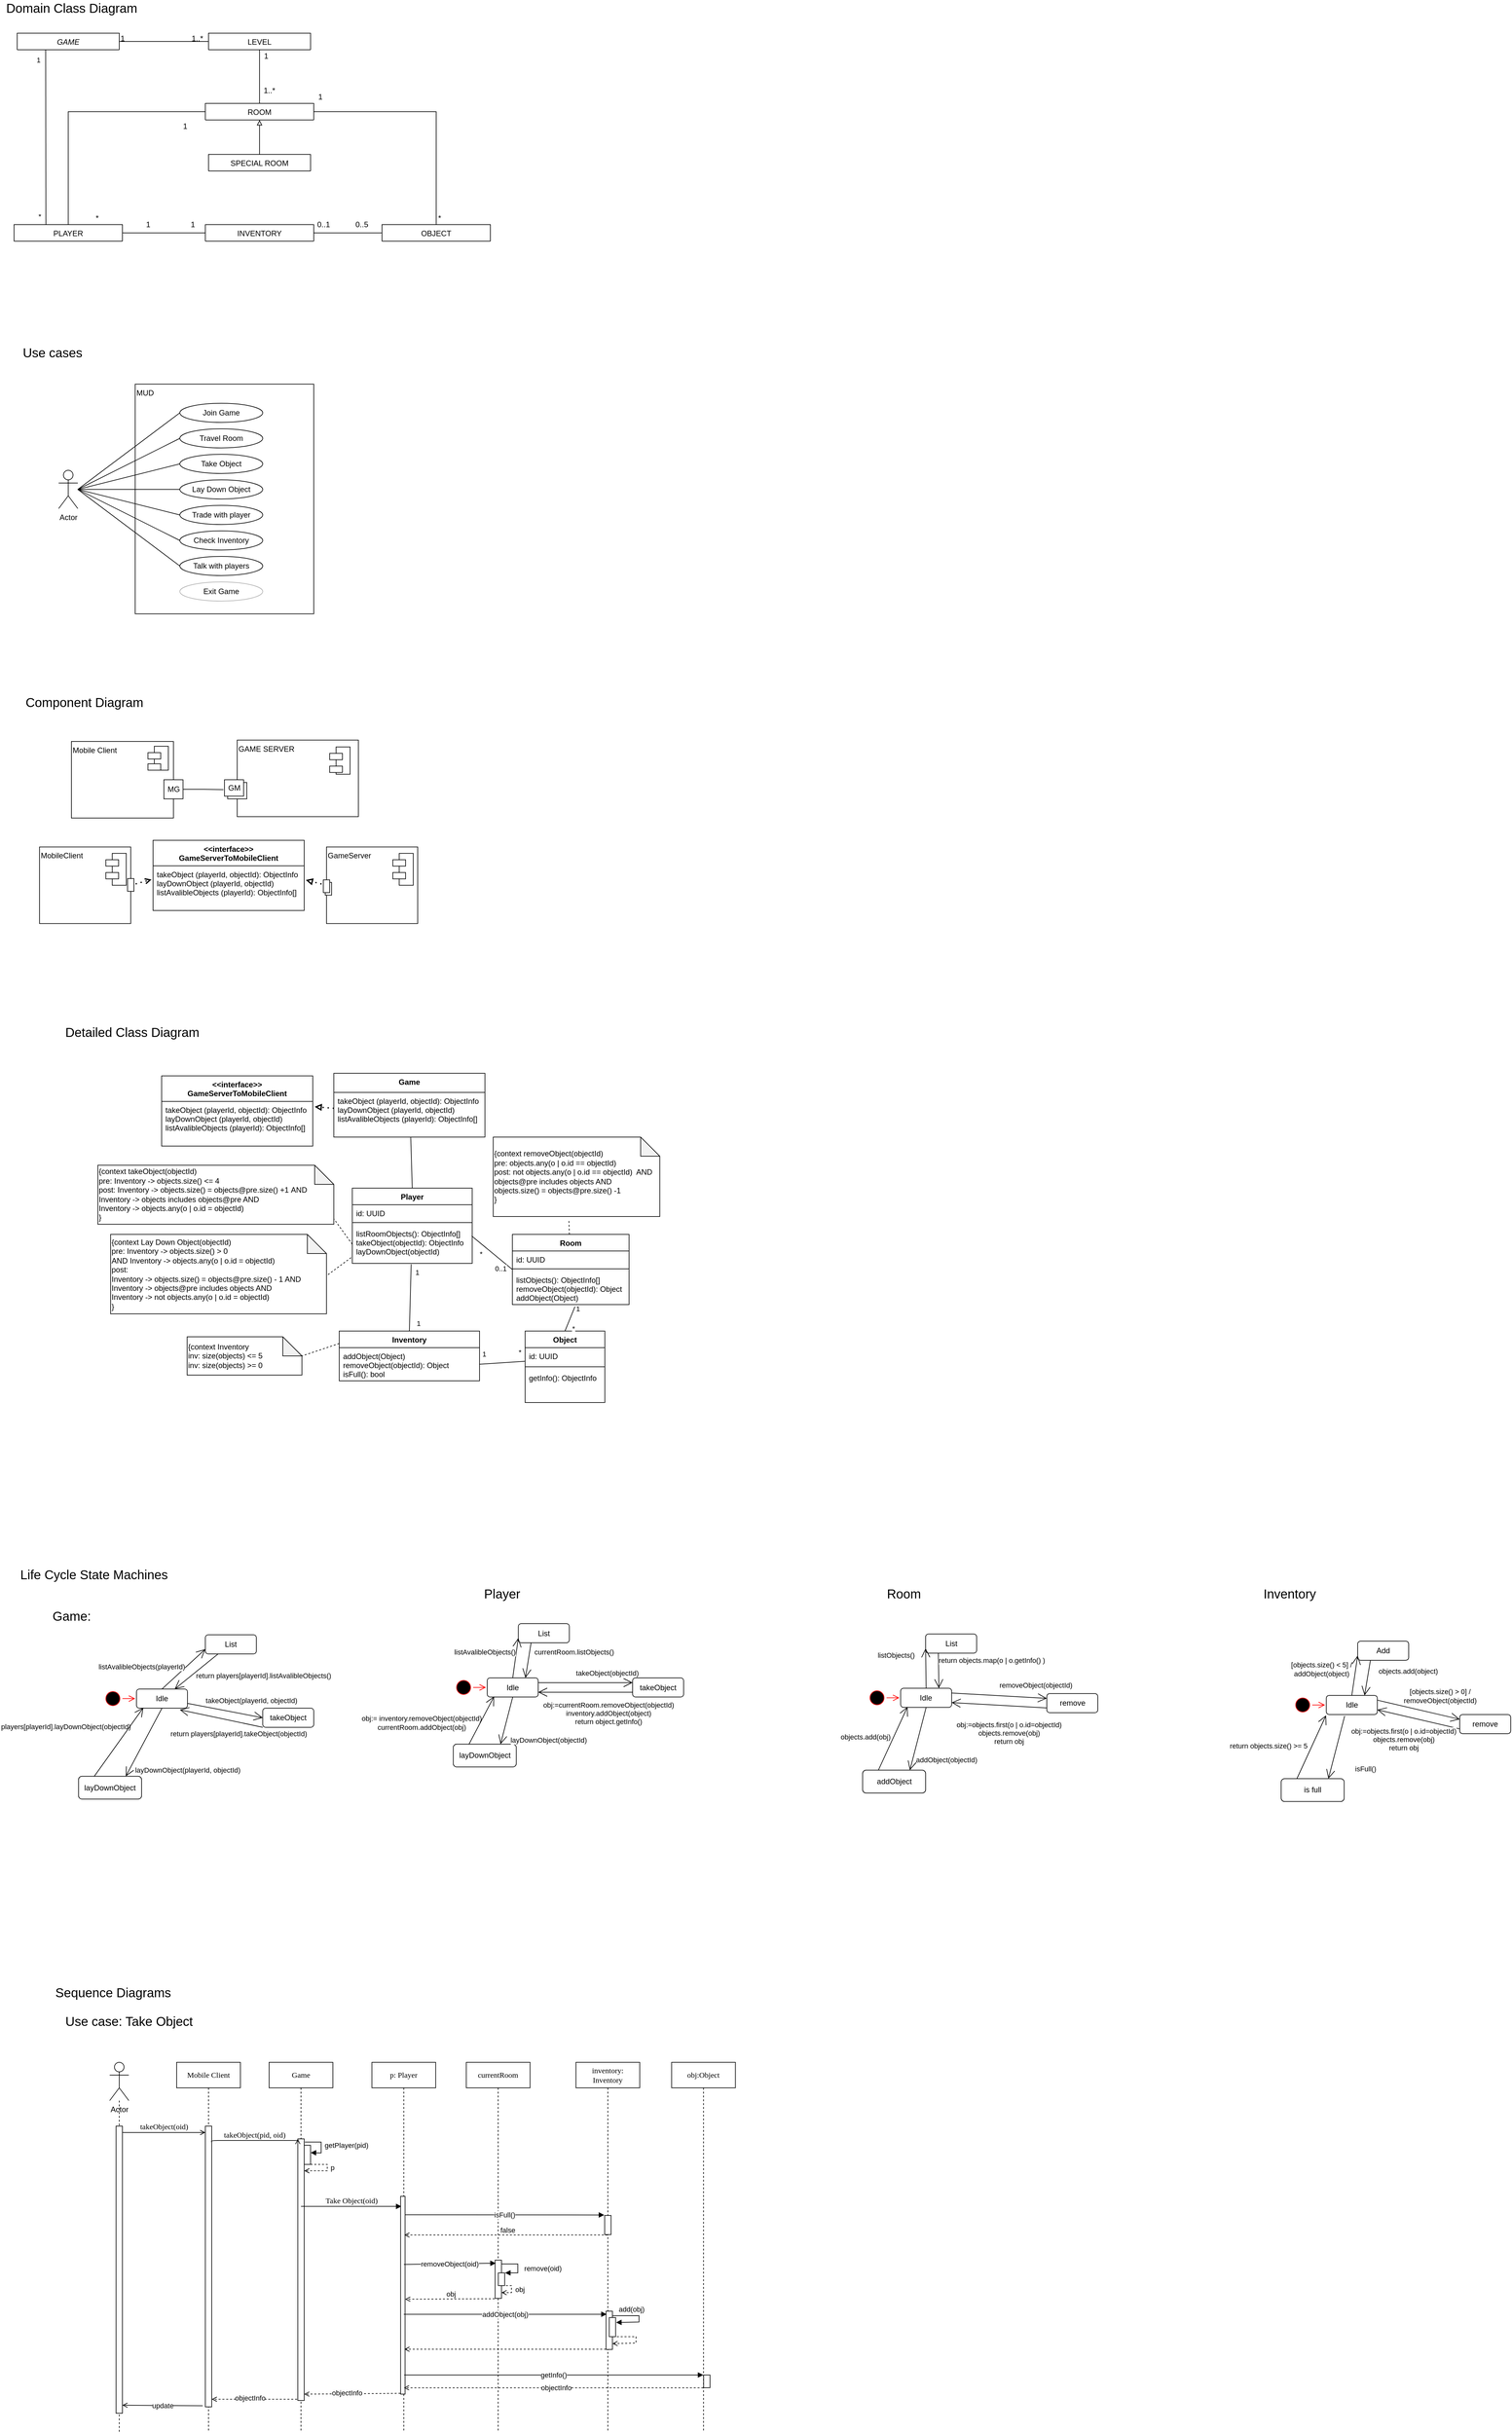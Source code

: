 <mxfile version="17.1.5" type="github">
  <diagram id="C5RBs43oDa-KdzZeNtuy" name="Page-1">
    <mxGraphModel dx="1160" dy="739" grid="1" gridSize="10" guides="1" tooltips="1" connect="1" arrows="1" fold="1" page="1" pageScale="1" pageWidth="827" pageHeight="1169" math="0" shadow="0">
      <root>
        <mxCell id="WIyWlLk6GJQsqaUBKTNV-0" />
        <mxCell id="WIyWlLk6GJQsqaUBKTNV-1" parent="WIyWlLk6GJQsqaUBKTNV-0" />
        <mxCell id="mLLBI0nYe4yU47RO7_1Q-46" style="edgeStyle=orthogonalEdgeStyle;rounded=0;orthogonalLoop=1;jettySize=auto;html=1;fontSize=20;endArrow=none;endFill=0;dashed=1;" edge="1" parent="WIyWlLk6GJQsqaUBKTNV-1" source="BA5nA2Hfeq59c8QXaOiR-156">
          <mxGeometry relative="1" as="geometry">
            <mxPoint x="205" y="3830" as="targetPoint" />
          </mxGeometry>
        </mxCell>
        <mxCell id="cA6XABB9ZMt0WS9synM3-65" value="" style="rounded=0;orthogonalLoop=1;jettySize=auto;html=1;endArrow=none;endFill=0;sketch=0;exitX=1;exitY=1;exitDx=0;exitDy=0;startArrow=none;" parent="WIyWlLk6GJQsqaUBKTNV-1" edge="1">
          <mxGeometry x="-0.095" relative="1" as="geometry">
            <mxPoint x="208.536" y="1256.036" as="sourcePoint" />
            <mxPoint x="208.536" y="1256.036" as="targetPoint" />
            <Array as="points" />
            <mxPoint x="1" as="offset" />
          </mxGeometry>
        </mxCell>
        <mxCell id="BA5nA2Hfeq59c8QXaOiR-143" value="Mobile Client" style="shape=umlLifeline;perimeter=lifelinePerimeter;whiteSpace=wrap;html=1;container=1;collapsible=0;recursiveResize=0;outlineConnect=0;rounded=0;shadow=0;comic=0;labelBackgroundColor=none;strokeWidth=1;fontFamily=Verdana;fontSize=12;align=center;" parent="WIyWlLk6GJQsqaUBKTNV-1" vertex="1">
          <mxGeometry x="295" y="3250" width="100" height="580" as="geometry" />
        </mxCell>
        <mxCell id="BA5nA2Hfeq59c8QXaOiR-144" value="" style="html=1;points=[];perimeter=orthogonalPerimeter;rounded=0;shadow=0;comic=0;labelBackgroundColor=none;strokeWidth=1;fontFamily=Verdana;fontSize=12;align=center;" parent="BA5nA2Hfeq59c8QXaOiR-143" vertex="1">
          <mxGeometry x="45" y="100" width="10" height="440" as="geometry" />
        </mxCell>
        <mxCell id="BA5nA2Hfeq59c8QXaOiR-146" value="Game" style="shape=umlLifeline;perimeter=lifelinePerimeter;whiteSpace=wrap;html=1;container=1;collapsible=0;recursiveResize=0;outlineConnect=0;rounded=0;shadow=0;comic=0;labelBackgroundColor=none;strokeWidth=1;fontFamily=Verdana;fontSize=12;align=center;" parent="WIyWlLk6GJQsqaUBKTNV-1" vertex="1">
          <mxGeometry x="440" y="3250" width="100" height="580" as="geometry" />
        </mxCell>
        <mxCell id="BA5nA2Hfeq59c8QXaOiR-147" value="" style="html=1;points=[];perimeter=orthogonalPerimeter;rounded=0;shadow=0;comic=0;labelBackgroundColor=none;strokeWidth=1;fontFamily=Verdana;fontSize=12;align=center;" parent="BA5nA2Hfeq59c8QXaOiR-146" vertex="1">
          <mxGeometry x="45" y="120" width="10" height="410" as="geometry" />
        </mxCell>
        <mxCell id="BA5nA2Hfeq59c8QXaOiR-232" style="edgeStyle=none;rounded=0;orthogonalLoop=1;jettySize=auto;html=1;endArrow=open;endFill=0;dashed=1;exitX=-0.034;exitY=0.996;exitDx=0;exitDy=0;exitPerimeter=0;" parent="BA5nA2Hfeq59c8QXaOiR-146" edge="1">
          <mxGeometry relative="1" as="geometry">
            <mxPoint x="-90.0" y="528" as="targetPoint" />
            <mxPoint x="43.8" y="528" as="sourcePoint" />
          </mxGeometry>
        </mxCell>
        <mxCell id="BA5nA2Hfeq59c8QXaOiR-233" value="objectInfo" style="edgeLabel;html=1;align=center;verticalAlign=middle;resizable=0;points=[];" parent="BA5nA2Hfeq59c8QXaOiR-232" vertex="1" connectable="0">
          <mxGeometry x="0.113" y="-2" relative="1" as="geometry">
            <mxPoint as="offset" />
          </mxGeometry>
        </mxCell>
        <mxCell id="BA5nA2Hfeq59c8QXaOiR-151" value="Take Object(oid)" style="html=1;verticalAlign=bottom;endArrow=block;labelBackgroundColor=none;fontFamily=Verdana;fontSize=12;elbow=vertical;entryX=0.186;entryY=0.051;entryDx=0;entryDy=0;entryPerimeter=0;" parent="WIyWlLk6GJQsqaUBKTNV-1" source="BA5nA2Hfeq59c8QXaOiR-146" target="BA5nA2Hfeq59c8QXaOiR-159" edge="1">
          <mxGeometry relative="1" as="geometry">
            <mxPoint x="521.2" y="3460" as="sourcePoint" />
            <mxPoint x="757.72" y="3460" as="targetPoint" />
          </mxGeometry>
        </mxCell>
        <mxCell id="BA5nA2Hfeq59c8QXaOiR-152" value="takeObject(oid)" style="html=1;verticalAlign=bottom;endArrow=open;labelBackgroundColor=none;fontFamily=Verdana;fontSize=12;edgeStyle=elbowEdgeStyle;elbow=vertical;endFill=0;" parent="WIyWlLk6GJQsqaUBKTNV-1" source="BA5nA2Hfeq59c8QXaOiR-155" edge="1">
          <mxGeometry relative="1" as="geometry">
            <mxPoint x="275" y="3360" as="sourcePoint" />
            <mxPoint x="340" y="3360" as="targetPoint" />
            <Array as="points">
              <mxPoint x="300" y="3360" />
            </Array>
          </mxGeometry>
        </mxCell>
        <mxCell id="BA5nA2Hfeq59c8QXaOiR-153" value="&lt;div&gt;takeObject(pid, oid)&lt;/div&gt;" style="html=1;verticalAlign=bottom;endArrow=open;entryX=0;entryY=0;labelBackgroundColor=none;fontFamily=Verdana;fontSize=12;edgeStyle=elbowEdgeStyle;elbow=vertical;endFill=0;exitX=0.962;exitY=0.057;exitDx=0;exitDy=0;exitPerimeter=0;" parent="WIyWlLk6GJQsqaUBKTNV-1" source="BA5nA2Hfeq59c8QXaOiR-144" target="BA5nA2Hfeq59c8QXaOiR-147" edge="1">
          <mxGeometry relative="1" as="geometry">
            <mxPoint x="391.2" y="3370" as="sourcePoint" />
          </mxGeometry>
        </mxCell>
        <mxCell id="BA5nA2Hfeq59c8QXaOiR-155" value="" style="html=1;points=[];perimeter=orthogonalPerimeter;rounded=0;shadow=0;comic=0;labelBackgroundColor=none;strokeWidth=1;fontFamily=Verdana;fontSize=12;align=center;" parent="WIyWlLk6GJQsqaUBKTNV-1" vertex="1">
          <mxGeometry x="200" y="3350" width="10" height="450" as="geometry" />
        </mxCell>
        <mxCell id="BA5nA2Hfeq59c8QXaOiR-156" value="Actor" style="shape=umlActor;verticalLabelPosition=bottom;verticalAlign=top;html=1;outlineConnect=0;" parent="WIyWlLk6GJQsqaUBKTNV-1" vertex="1">
          <mxGeometry x="190" y="3250" width="30" height="60" as="geometry" />
        </mxCell>
        <mxCell id="BA5nA2Hfeq59c8QXaOiR-158" value="p: Player" style="shape=umlLifeline;perimeter=lifelinePerimeter;whiteSpace=wrap;html=1;container=1;collapsible=0;recursiveResize=0;outlineConnect=0;rounded=0;shadow=0;comic=0;labelBackgroundColor=none;strokeWidth=1;fontFamily=Verdana;fontSize=12;align=center;" parent="WIyWlLk6GJQsqaUBKTNV-1" vertex="1">
          <mxGeometry x="601.2" y="3250" width="100" height="580" as="geometry" />
        </mxCell>
        <mxCell id="BA5nA2Hfeq59c8QXaOiR-159" value="" style="html=1;points=[];perimeter=orthogonalPerimeter;rounded=0;shadow=0;comic=0;labelBackgroundColor=none;strokeWidth=1;fontFamily=Verdana;fontSize=12;align=center;" parent="BA5nA2Hfeq59c8QXaOiR-158" vertex="1">
          <mxGeometry x="45" y="210" width="7" height="310" as="geometry" />
        </mxCell>
        <mxCell id="BA5nA2Hfeq59c8QXaOiR-160" value="currentRoom" style="shape=umlLifeline;perimeter=lifelinePerimeter;whiteSpace=wrap;html=1;container=1;collapsible=0;recursiveResize=0;outlineConnect=0;rounded=0;shadow=0;comic=0;labelBackgroundColor=none;strokeWidth=1;fontFamily=Verdana;fontSize=12;align=center;" parent="WIyWlLk6GJQsqaUBKTNV-1" vertex="1">
          <mxGeometry x="749.2" y="3250" width="100" height="580" as="geometry" />
        </mxCell>
        <mxCell id="BA5nA2Hfeq59c8QXaOiR-161" value="" style="html=1;points=[];perimeter=orthogonalPerimeter;rounded=0;shadow=0;comic=0;labelBackgroundColor=none;strokeWidth=1;fontFamily=Verdana;fontSize=12;align=center;" parent="BA5nA2Hfeq59c8QXaOiR-160" vertex="1">
          <mxGeometry x="45.19" y="310" width="10" height="60" as="geometry" />
        </mxCell>
        <mxCell id="BA5nA2Hfeq59c8QXaOiR-204" value="" style="html=1;points=[];perimeter=orthogonalPerimeter;rounded=0;shadow=0;comic=0;labelBackgroundColor=none;strokeWidth=1;fontFamily=Verdana;fontSize=12;align=center;" parent="BA5nA2Hfeq59c8QXaOiR-160" vertex="1">
          <mxGeometry x="50.19" y="330" width="10" height="20" as="geometry" />
        </mxCell>
        <mxCell id="mLLBI0nYe4yU47RO7_1Q-42" value="" style="edgeStyle=none;rounded=0;orthogonalLoop=1;jettySize=auto;html=1;endArrow=open;endFill=0;dashed=1;entryX=1.012;entryY=0.52;entryDx=0;entryDy=0;entryPerimeter=0;" edge="1" parent="BA5nA2Hfeq59c8QXaOiR-160" source="BA5nA2Hfeq59c8QXaOiR-202">
          <mxGeometry relative="1" as="geometry">
            <mxPoint x="45.19" y="270" as="sourcePoint" />
            <mxPoint x="-97.17" y="270.66" as="targetPoint" />
            <Array as="points" />
          </mxGeometry>
        </mxCell>
        <mxCell id="mLLBI0nYe4yU47RO7_1Q-43" value="false" style="edgeLabel;html=1;align=center;verticalAlign=middle;resizable=0;points=[];" vertex="1" connectable="0" parent="mLLBI0nYe4yU47RO7_1Q-42">
          <mxGeometry x="-0.014" y="2" relative="1" as="geometry">
            <mxPoint y="-10" as="offset" />
          </mxGeometry>
        </mxCell>
        <mxCell id="BA5nA2Hfeq59c8QXaOiR-163" value="" style="edgeStyle=none;rounded=0;orthogonalLoop=1;jettySize=auto;html=1;dashed=1;endArrow=open;endFill=0;" parent="WIyWlLk6GJQsqaUBKTNV-1" source="BA5nA2Hfeq59c8QXaOiR-150" target="BA5nA2Hfeq59c8QXaOiR-147" edge="1">
          <mxGeometry relative="1" as="geometry">
            <mxPoint x="490" y="3420" as="targetPoint" />
            <Array as="points">
              <mxPoint x="531.2" y="3410" />
              <mxPoint x="531.2" y="3420" />
            </Array>
          </mxGeometry>
        </mxCell>
        <mxCell id="BA5nA2Hfeq59c8QXaOiR-164" value="p" style="edgeLabel;html=1;align=center;verticalAlign=middle;resizable=0;points=[];" parent="BA5nA2Hfeq59c8QXaOiR-163" vertex="1" connectable="0">
          <mxGeometry x="0.009" relative="1" as="geometry">
            <mxPoint x="8" y="-5" as="offset" />
          </mxGeometry>
        </mxCell>
        <mxCell id="BA5nA2Hfeq59c8QXaOiR-167" value="" style="edgeStyle=none;rounded=0;orthogonalLoop=1;jettySize=auto;html=1;endArrow=open;endFill=0;dashed=1;exitX=-0.077;exitY=1.009;exitDx=0;exitDy=0;exitPerimeter=0;entryX=1.012;entryY=0.52;entryDx=0;entryDy=0;entryPerimeter=0;" parent="WIyWlLk6GJQsqaUBKTNV-1" source="BA5nA2Hfeq59c8QXaOiR-161" target="BA5nA2Hfeq59c8QXaOiR-159" edge="1">
          <mxGeometry relative="1" as="geometry">
            <mxPoint x="801.39" y="3630" as="sourcePoint" />
            <mxPoint x="651.2" y="3630.0" as="targetPoint" />
            <Array as="points" />
          </mxGeometry>
        </mxCell>
        <mxCell id="BA5nA2Hfeq59c8QXaOiR-209" value="obj" style="edgeLabel;html=1;align=center;verticalAlign=middle;resizable=0;points=[];" parent="BA5nA2Hfeq59c8QXaOiR-167" vertex="1" connectable="0">
          <mxGeometry x="-0.014" y="2" relative="1" as="geometry">
            <mxPoint y="-10" as="offset" />
          </mxGeometry>
        </mxCell>
        <mxCell id="BA5nA2Hfeq59c8QXaOiR-168" value="removeObject(oid)" style="edgeStyle=none;rounded=0;orthogonalLoop=1;jettySize=auto;html=1;entryX=0.1;entryY=0.081;entryDx=0;entryDy=0;entryPerimeter=0;endArrow=block;endFill=1;exitX=1;exitY=0.076;exitDx=0;exitDy=0;exitPerimeter=0;" parent="WIyWlLk6GJQsqaUBKTNV-1" target="BA5nA2Hfeq59c8QXaOiR-161" edge="1">
          <mxGeometry relative="1" as="geometry">
            <mxPoint x="651.39" y="3566.72" as="sourcePoint" />
          </mxGeometry>
        </mxCell>
        <mxCell id="BA5nA2Hfeq59c8QXaOiR-169" style="edgeStyle=none;rounded=0;orthogonalLoop=1;jettySize=auto;html=1;endArrow=open;endFill=0;dashed=1;exitX=-0.034;exitY=0.996;exitDx=0;exitDy=0;exitPerimeter=0;" parent="WIyWlLk6GJQsqaUBKTNV-1" source="BA5nA2Hfeq59c8QXaOiR-159" edge="1">
          <mxGeometry relative="1" as="geometry">
            <mxPoint x="495" y="3770" as="targetPoint" />
            <mxPoint x="625.0" y="3524.53" as="sourcePoint" />
          </mxGeometry>
        </mxCell>
        <mxCell id="BA5nA2Hfeq59c8QXaOiR-231" value="objectInfo" style="edgeLabel;html=1;align=center;verticalAlign=middle;resizable=0;points=[];" parent="BA5nA2Hfeq59c8QXaOiR-169" vertex="1" connectable="0">
          <mxGeometry x="0.113" y="-2" relative="1" as="geometry">
            <mxPoint as="offset" />
          </mxGeometry>
        </mxCell>
        <mxCell id="BA5nA2Hfeq59c8QXaOiR-171" value="update" style="edgeStyle=none;rounded=0;orthogonalLoop=1;jettySize=auto;html=1;entryX=0.986;entryY=0.972;entryDx=0;entryDy=0;entryPerimeter=0;endArrow=open;endFill=0;exitX=-0.413;exitY=0.996;exitDx=0;exitDy=0;exitPerimeter=0;" parent="WIyWlLk6GJQsqaUBKTNV-1" source="BA5nA2Hfeq59c8QXaOiR-144" target="BA5nA2Hfeq59c8QXaOiR-155" edge="1">
          <mxGeometry relative="1" as="geometry">
            <mxPoint x="340" y="3549.92" as="sourcePoint" />
          </mxGeometry>
        </mxCell>
        <mxCell id="BA5nA2Hfeq59c8QXaOiR-150" value="" style="html=1;points=[];perimeter=orthogonalPerimeter;rounded=0;shadow=0;comic=0;labelBackgroundColor=none;strokeWidth=1;fontFamily=Verdana;fontSize=12;align=center;" parent="WIyWlLk6GJQsqaUBKTNV-1" vertex="1">
          <mxGeometry x="495" y="3380" width="10" height="30" as="geometry" />
        </mxCell>
        <mxCell id="BA5nA2Hfeq59c8QXaOiR-202" value="inventory: Inventory" style="shape=umlLifeline;perimeter=lifelinePerimeter;whiteSpace=wrap;html=1;container=1;collapsible=0;recursiveResize=0;outlineConnect=0;rounded=0;shadow=0;comic=0;labelBackgroundColor=none;strokeWidth=1;fontFamily=Verdana;fontSize=12;align=center;" parent="WIyWlLk6GJQsqaUBKTNV-1" vertex="1">
          <mxGeometry x="921.2" y="3250" width="100" height="580" as="geometry" />
        </mxCell>
        <mxCell id="BA5nA2Hfeq59c8QXaOiR-211" value="" style="html=1;points=[];perimeter=orthogonalPerimeter;rounded=0;shadow=0;comic=0;labelBackgroundColor=none;strokeWidth=1;fontFamily=Verdana;fontSize=12;align=center;" parent="BA5nA2Hfeq59c8QXaOiR-202" vertex="1">
          <mxGeometry x="47.17" y="390" width="10" height="60" as="geometry" />
        </mxCell>
        <mxCell id="BA5nA2Hfeq59c8QXaOiR-212" value="" style="html=1;points=[];perimeter=orthogonalPerimeter;rounded=0;shadow=0;comic=0;labelBackgroundColor=none;strokeWidth=1;fontFamily=Verdana;fontSize=12;align=center;" parent="BA5nA2Hfeq59c8QXaOiR-202" vertex="1">
          <mxGeometry x="52.17" y="400" width="10" height="30" as="geometry" />
        </mxCell>
        <mxCell id="BA5nA2Hfeq59c8QXaOiR-216" value="" style="rounded=0;orthogonalLoop=1;jettySize=auto;html=1;endArrow=block;endFill=1;entryX=1.077;entryY=0.258;entryDx=0;entryDy=0;entryPerimeter=0;exitX=0.997;exitY=0.118;exitDx=0;exitDy=0;exitPerimeter=0;" parent="BA5nA2Hfeq59c8QXaOiR-202" target="BA5nA2Hfeq59c8QXaOiR-212" edge="1" source="BA5nA2Hfeq59c8QXaOiR-211">
          <mxGeometry x="0.778" y="30" relative="1" as="geometry">
            <mxPoint x="67.15" y="406.66" as="targetPoint" />
            <mxPoint x="57.98" y="390" as="sourcePoint" />
            <Array as="points">
              <mxPoint x="98.8" y="397" />
              <mxPoint x="98.8" y="407" />
            </Array>
            <mxPoint as="offset" />
          </mxGeometry>
        </mxCell>
        <mxCell id="BA5nA2Hfeq59c8QXaOiR-217" value="add(obj)" style="edgeLabel;html=1;align=center;verticalAlign=middle;resizable=0;points=[];" parent="BA5nA2Hfeq59c8QXaOiR-216" vertex="1" connectable="0">
          <mxGeometry x="-0.222" y="-1" relative="1" as="geometry">
            <mxPoint x="-5" y="-11" as="offset" />
          </mxGeometry>
        </mxCell>
        <mxCell id="BA5nA2Hfeq59c8QXaOiR-218" value="" style="edgeStyle=none;rounded=0;orthogonalLoop=1;jettySize=auto;html=1;dashed=1;entryX=0.919;entryY=0.299;entryDx=0;entryDy=0;entryPerimeter=0;endArrow=open;endFill=0;" parent="BA5nA2Hfeq59c8QXaOiR-202" edge="1">
          <mxGeometry relative="1" as="geometry">
            <mxPoint x="57.17" y="440.83" as="targetPoint" />
            <Array as="points">
              <mxPoint x="94.18" y="430" />
              <mxPoint x="94.18" y="440" />
            </Array>
            <mxPoint x="64.17" y="430" as="sourcePoint" />
          </mxGeometry>
        </mxCell>
        <mxCell id="mLLBI0nYe4yU47RO7_1Q-41" value="" style="html=1;points=[];perimeter=orthogonalPerimeter;rounded=0;shadow=0;comic=0;labelBackgroundColor=none;strokeWidth=1;fontFamily=Verdana;fontSize=12;align=center;" vertex="1" parent="BA5nA2Hfeq59c8QXaOiR-202">
          <mxGeometry x="45" y="240" width="10" height="30" as="geometry" />
        </mxCell>
        <mxCell id="BA5nA2Hfeq59c8QXaOiR-205" value="" style="rounded=0;orthogonalLoop=1;jettySize=auto;html=1;endArrow=block;endFill=1;" parent="WIyWlLk6GJQsqaUBKTNV-1" edge="1">
          <mxGeometry x="0.443" y="23" relative="1" as="geometry">
            <mxPoint x="810" y="3580" as="targetPoint" />
            <mxPoint x="804.39" y="3566" as="sourcePoint" />
            <Array as="points">
              <mxPoint x="830" y="3566" />
              <mxPoint x="830" y="3580" />
            </Array>
            <mxPoint as="offset" />
          </mxGeometry>
        </mxCell>
        <mxCell id="BA5nA2Hfeq59c8QXaOiR-206" value="remove(oid)" style="edgeLabel;html=1;align=center;verticalAlign=middle;resizable=0;points=[];" parent="BA5nA2Hfeq59c8QXaOiR-205" vertex="1" connectable="0">
          <mxGeometry x="-0.222" y="-1" relative="1" as="geometry">
            <mxPoint x="41" y="6" as="offset" />
          </mxGeometry>
        </mxCell>
        <mxCell id="BA5nA2Hfeq59c8QXaOiR-207" value="" style="edgeStyle=none;rounded=0;orthogonalLoop=1;jettySize=auto;html=1;dashed=1;entryX=0.919;entryY=0.299;entryDx=0;entryDy=0;entryPerimeter=0;endArrow=open;endFill=0;" parent="WIyWlLk6GJQsqaUBKTNV-1" edge="1">
          <mxGeometry relative="1" as="geometry">
            <mxPoint x="804.39" y="3610.83" as="targetPoint" />
            <Array as="points">
              <mxPoint x="820" y="3600" />
              <mxPoint x="820" y="3611" />
            </Array>
            <mxPoint x="811.39" y="3600" as="sourcePoint" />
          </mxGeometry>
        </mxCell>
        <mxCell id="BA5nA2Hfeq59c8QXaOiR-208" value="obj" style="edgeLabel;html=1;align=center;verticalAlign=middle;resizable=0;points=[];" parent="BA5nA2Hfeq59c8QXaOiR-207" vertex="1" connectable="0">
          <mxGeometry x="0.009" relative="1" as="geometry">
            <mxPoint x="13" y="-4" as="offset" />
          </mxGeometry>
        </mxCell>
        <mxCell id="BA5nA2Hfeq59c8QXaOiR-215" value="addObject(obj)" style="edgeStyle=none;rounded=0;orthogonalLoop=1;jettySize=auto;html=1;entryX=0.1;entryY=0.081;entryDx=0;entryDy=0;entryPerimeter=0;endArrow=block;endFill=1;" parent="WIyWlLk6GJQsqaUBKTNV-1" target="BA5nA2Hfeq59c8QXaOiR-211" edge="1">
          <mxGeometry relative="1" as="geometry">
            <mxPoint x="651.2" y="3644.86" as="sourcePoint" />
          </mxGeometry>
        </mxCell>
        <mxCell id="BA5nA2Hfeq59c8QXaOiR-213" value="" style="edgeStyle=none;rounded=0;orthogonalLoop=1;jettySize=auto;html=1;endArrow=open;endFill=0;dashed=1;exitX=-0.006;exitY=0.994;exitDx=0;exitDy=0;exitPerimeter=0;entryX=0.83;entryY=0.773;entryDx=0;entryDy=0;entryPerimeter=0;" parent="WIyWlLk6GJQsqaUBKTNV-1" source="BA5nA2Hfeq59c8QXaOiR-211" target="BA5nA2Hfeq59c8QXaOiR-159" edge="1">
          <mxGeometry relative="1" as="geometry">
            <mxPoint x="975.37" y="3710" as="sourcePoint" />
            <mxPoint x="651.2" y="3710.0" as="targetPoint" />
          </mxGeometry>
        </mxCell>
        <mxCell id="BA5nA2Hfeq59c8QXaOiR-220" value="obj:Object" style="shape=umlLifeline;perimeter=lifelinePerimeter;whiteSpace=wrap;html=1;container=1;collapsible=0;recursiveResize=0;outlineConnect=0;rounded=0;shadow=0;comic=0;labelBackgroundColor=none;strokeWidth=1;fontFamily=Verdana;fontSize=12;align=center;" parent="WIyWlLk6GJQsqaUBKTNV-1" vertex="1">
          <mxGeometry x="1071.2" y="3250" width="100" height="580" as="geometry" />
        </mxCell>
        <mxCell id="BA5nA2Hfeq59c8QXaOiR-226" value="" style="html=1;points=[];perimeter=orthogonalPerimeter;rounded=0;shadow=0;comic=0;labelBackgroundColor=none;strokeWidth=1;fontFamily=Verdana;fontSize=12;align=center;" parent="BA5nA2Hfeq59c8QXaOiR-220" vertex="1">
          <mxGeometry x="50.19" y="490" width="10" height="20" as="geometry" />
        </mxCell>
        <mxCell id="BA5nA2Hfeq59c8QXaOiR-227" value="getInfo()" style="edgeStyle=none;rounded=0;orthogonalLoop=1;jettySize=auto;html=1;endArrow=block;endFill=1;" parent="WIyWlLk6GJQsqaUBKTNV-1" edge="1">
          <mxGeometry relative="1" as="geometry">
            <mxPoint x="651.84" y="3740" as="sourcePoint" />
            <mxPoint x="1120.89" y="3740.0" as="targetPoint" />
          </mxGeometry>
        </mxCell>
        <mxCell id="BA5nA2Hfeq59c8QXaOiR-228" style="edgeStyle=none;rounded=0;orthogonalLoop=1;jettySize=auto;html=1;endArrow=open;endFill=0;dashed=1;entryX=1;entryY=0.955;entryDx=0;entryDy=0;entryPerimeter=0;" parent="WIyWlLk6GJQsqaUBKTNV-1" edge="1">
          <mxGeometry relative="1" as="geometry">
            <mxPoint x="651.39" y="3760.1" as="targetPoint" />
            <mxPoint x="1120.89" y="3760.1" as="sourcePoint" />
          </mxGeometry>
        </mxCell>
        <mxCell id="BA5nA2Hfeq59c8QXaOiR-229" value="objectInfo" style="edgeLabel;html=1;align=center;verticalAlign=middle;resizable=0;points=[];" parent="BA5nA2Hfeq59c8QXaOiR-228" vertex="1" connectable="0">
          <mxGeometry x="-0.033" y="1" relative="1" as="geometry">
            <mxPoint x="-4" y="-1" as="offset" />
          </mxGeometry>
        </mxCell>
        <mxCell id="mLLBI0nYe4yU47RO7_1Q-5" value="" style="group" vertex="1" connectable="0" parent="WIyWlLk6GJQsqaUBKTNV-1">
          <mxGeometry x="80" y="1180" width="593" height="298.896" as="geometry" />
        </mxCell>
        <mxCell id="VWi0gB3o-v6QvP-utgQW-3" value="" style="group" parent="mLLBI0nYe4yU47RO7_1Q-5" vertex="1" connectable="0">
          <mxGeometry x="50" width="175" height="120" as="geometry" />
        </mxCell>
        <mxCell id="1VWSUXiwOZT1shFSJKdf-57" value="Mobile Client" style="html=1;align=left;verticalAlign=top;" parent="VWi0gB3o-v6QvP-utgQW-3" vertex="1">
          <mxGeometry width="160" height="120" as="geometry" />
        </mxCell>
        <mxCell id="1VWSUXiwOZT1shFSJKdf-73" value="" style="shape=module;align=left;spacingLeft=20;align=center;verticalAlign=top;" parent="VWi0gB3o-v6QvP-utgQW-3" vertex="1">
          <mxGeometry x="120" y="7.5" width="32" height="37.5" as="geometry" />
        </mxCell>
        <mxCell id="1VWSUXiwOZT1shFSJKdf-74" value="MG" style="html=1;" parent="VWi0gB3o-v6QvP-utgQW-3" vertex="1">
          <mxGeometry x="145" y="60" width="30" height="30" as="geometry" />
        </mxCell>
        <mxCell id="1VWSUXiwOZT1shFSJKdf-76" style="edgeStyle=orthogonalEdgeStyle;rounded=0;orthogonalLoop=1;jettySize=auto;html=1;endArrow=none;endFill=0;entryX=-0.054;entryY=0.601;entryDx=0;entryDy=0;entryPerimeter=0;" parent="mLLBI0nYe4yU47RO7_1Q-5" source="1VWSUXiwOZT1shFSJKdf-74" target="1VWSUXiwOZT1shFSJKdf-77" edge="1">
          <mxGeometry relative="1" as="geometry" />
        </mxCell>
        <mxCell id="cA6XABB9ZMt0WS9synM3-66" value="" style="rounded=0;orthogonalLoop=1;jettySize=auto;html=1;endArrow=none;endFill=0;sketch=0;exitX=1;exitY=1;exitDx=0;exitDy=0;startArrow=none;" parent="mLLBI0nYe4yU47RO7_1Q-5" edge="1">
          <mxGeometry x="-0.095" relative="1" as="geometry">
            <mxPoint x="242.036" y="298.896" as="sourcePoint" />
            <mxPoint x="242.036" y="298.896" as="targetPoint" />
            <Array as="points" />
            <mxPoint x="1" as="offset" />
          </mxGeometry>
        </mxCell>
        <mxCell id="cA6XABB9ZMt0WS9synM3-75" value="&lt;&lt;interface&gt;&gt;&#xa;GameServerToMobileClient&#xa;" style="swimlane;fontStyle=1;align=center;verticalAlign=top;childLayout=stackLayout;horizontal=1;startSize=40;horizontalStack=0;resizeParent=1;resizeParentMax=0;resizeLast=0;collapsible=1;marginBottom=0;" parent="mLLBI0nYe4yU47RO7_1Q-5" vertex="1">
          <mxGeometry x="178" y="154.92" width="237" height="110" as="geometry" />
        </mxCell>
        <mxCell id="cA6XABB9ZMt0WS9synM3-78" value="takeObject (playerId, objectId): ObjectInfo&#xa;layDownObject (playerId, objectId)&#xa;listAvalibleObjects (playerId): ObjectInfo[]" style="text;strokeColor=none;fillColor=none;align=left;verticalAlign=top;spacingLeft=4;spacingRight=4;overflow=hidden;rotatable=0;points=[[0,0.5],[1,0.5]];portConstraint=eastwest;" parent="cA6XABB9ZMt0WS9synM3-75" vertex="1">
          <mxGeometry y="40" width="237" height="70" as="geometry" />
        </mxCell>
        <mxCell id="VWi0gB3o-v6QvP-utgQW-1" value="" style="group" parent="mLLBI0nYe4yU47RO7_1Q-5" vertex="1" connectable="0">
          <mxGeometry x="320" width="190" height="120" as="geometry" />
        </mxCell>
        <mxCell id="1VWSUXiwOZT1shFSJKdf-56" value="GAME SERVER" style="html=1;align=left;verticalAlign=top;" parent="VWi0gB3o-v6QvP-utgQW-1" vertex="1">
          <mxGeometry x="-10" y="-2.143" width="190" height="120" as="geometry" />
        </mxCell>
        <mxCell id="1VWSUXiwOZT1shFSJKdf-72" value="" style="shape=module;align=left;spacingLeft=20;align=center;verticalAlign=top;" parent="VWi0gB3o-v6QvP-utgQW-1" vertex="1">
          <mxGeometry x="135" y="8.571" width="32" height="42.857" as="geometry" />
        </mxCell>
        <mxCell id="VWi0gB3o-v6QvP-utgQW-2" value="" style="group" parent="VWi0gB3o-v6QvP-utgQW-1" vertex="1" connectable="0">
          <mxGeometry x="-30" y="60" width="35" height="30" as="geometry" />
        </mxCell>
        <mxCell id="1VWSUXiwOZT1shFSJKdf-75" value="GM" style="html=1;" parent="VWi0gB3o-v6QvP-utgQW-2" vertex="1">
          <mxGeometry x="5" y="4.286" width="30" height="25.714" as="geometry" />
        </mxCell>
        <mxCell id="1VWSUXiwOZT1shFSJKdf-77" value="GM" style="html=1;" parent="VWi0gB3o-v6QvP-utgQW-2" vertex="1">
          <mxGeometry width="30" height="25.714" as="geometry" />
        </mxCell>
        <mxCell id="VWi0gB3o-v6QvP-utgQW-15" value="" style="endArrow=open;dashed=1;html=1;dashPattern=1 3;strokeWidth=2;rounded=0;exitX=1;exitY=0.5;exitDx=0;exitDy=0;entryX=-0.01;entryY=0.306;entryDx=0;entryDy=0;endFill=0;entryPerimeter=0;" parent="mLLBI0nYe4yU47RO7_1Q-5" source="cA6XABB9ZMt0WS9synM3-46" target="cA6XABB9ZMt0WS9synM3-78" edge="1">
          <mxGeometry width="50" height="50" relative="1" as="geometry">
            <mxPoint x="288" y="315.36" as="sourcePoint" />
            <mxPoint x="136" y="322.36" as="targetPoint" />
          </mxGeometry>
        </mxCell>
        <mxCell id="VWi0gB3o-v6QvP-utgQW-16" value="" style="group" parent="mLLBI0nYe4yU47RO7_1Q-5" vertex="1" connectable="0">
          <mxGeometry y="165.36" width="143" height="120" as="geometry" />
        </mxCell>
        <mxCell id="cA6XABB9ZMt0WS9synM3-46" value="MobileClient" style="html=1;align=left;verticalAlign=top;" parent="VWi0gB3o-v6QvP-utgQW-16" vertex="1">
          <mxGeometry width="143" height="120" as="geometry" />
        </mxCell>
        <mxCell id="cA6XABB9ZMt0WS9synM3-47" value="" style="shape=module;align=left;spacingLeft=20;align=center;verticalAlign=top;" parent="VWi0gB3o-v6QvP-utgQW-16" vertex="1">
          <mxGeometry x="104" y="10" width="32" height="50" as="geometry" />
        </mxCell>
        <mxCell id="VWi0gB3o-v6QvP-utgQW-17" value="" style="group" parent="mLLBI0nYe4yU47RO7_1Q-5" vertex="1" connectable="0">
          <mxGeometry x="450" y="165.36" width="143" height="120" as="geometry" />
        </mxCell>
        <mxCell id="VWi0gB3o-v6QvP-utgQW-18" value="GameServer" style="html=1;align=left;verticalAlign=top;" parent="VWi0gB3o-v6QvP-utgQW-17" vertex="1">
          <mxGeometry width="143" height="120" as="geometry" />
        </mxCell>
        <mxCell id="VWi0gB3o-v6QvP-utgQW-19" value="" style="shape=module;align=left;spacingLeft=20;align=center;verticalAlign=top;" parent="VWi0gB3o-v6QvP-utgQW-17" vertex="1">
          <mxGeometry x="104" y="10" width="32" height="50" as="geometry" />
        </mxCell>
        <mxCell id="VWi0gB3o-v6QvP-utgQW-20" value="" style="endArrow=block;dashed=1;html=1;dashPattern=1 3;strokeWidth=2;rounded=0;endFill=0;entryX=1.011;entryY=0.317;entryDx=0;entryDy=0;exitX=0;exitY=0.5;exitDx=0;exitDy=0;entryPerimeter=0;" parent="mLLBI0nYe4yU47RO7_1Q-5" target="cA6XABB9ZMt0WS9synM3-78" edge="1" source="VWi0gB3o-v6QvP-utgQW-18">
          <mxGeometry width="50" height="50" relative="1" as="geometry">
            <mxPoint x="570" y="240.36" as="sourcePoint" />
            <mxPoint x="615" y="335.359" as="targetPoint" />
          </mxGeometry>
        </mxCell>
        <mxCell id="mLLBI0nYe4yU47RO7_1Q-2" value="" style="rounded=0;whiteSpace=wrap;html=1;" vertex="1" parent="mLLBI0nYe4yU47RO7_1Q-5">
          <mxGeometry x="138" y="214.86" width="10" height="20" as="geometry" />
        </mxCell>
        <mxCell id="mLLBI0nYe4yU47RO7_1Q-3" value="" style="rounded=0;whiteSpace=wrap;html=1;" vertex="1" parent="mLLBI0nYe4yU47RO7_1Q-5">
          <mxGeometry x="448" y="220.86" width="10" height="20" as="geometry" />
        </mxCell>
        <mxCell id="mLLBI0nYe4yU47RO7_1Q-4" value="" style="rounded=0;whiteSpace=wrap;html=1;" vertex="1" parent="mLLBI0nYe4yU47RO7_1Q-5">
          <mxGeometry x="445" y="216.86" width="10" height="20" as="geometry" />
        </mxCell>
        <mxCell id="mLLBI0nYe4yU47RO7_1Q-6" value="" style="group" vertex="1" connectable="0" parent="WIyWlLk6GJQsqaUBKTNV-1">
          <mxGeometry x="40" y="70" width="747" height="326" as="geometry" />
        </mxCell>
        <mxCell id="zkfFHV4jXpPFQw0GAbJ--0" value="GAME" style="swimlane;fontStyle=2;align=center;verticalAlign=top;childLayout=stackLayout;horizontal=1;startSize=26;horizontalStack=0;resizeParent=1;resizeLast=0;collapsible=1;marginBottom=0;rounded=0;shadow=0;strokeWidth=1;" parent="mLLBI0nYe4yU47RO7_1Q-6" vertex="1" collapsed="1">
          <mxGeometry x="5" width="160" height="26" as="geometry">
            <mxRectangle x="140" y="120" width="160" height="138" as="alternateBounds" />
          </mxGeometry>
        </mxCell>
        <mxCell id="zkfFHV4jXpPFQw0GAbJ--1" value="Name" style="text;align=left;verticalAlign=top;spacingLeft=4;spacingRight=4;overflow=hidden;rotatable=0;points=[[0,0.5],[1,0.5]];portConstraint=eastwest;" parent="zkfFHV4jXpPFQw0GAbJ--0" vertex="1">
          <mxGeometry y="26" width="160" height="26" as="geometry" />
        </mxCell>
        <mxCell id="zkfFHV4jXpPFQw0GAbJ--2" value="Phone Number" style="text;align=left;verticalAlign=top;spacingLeft=4;spacingRight=4;overflow=hidden;rotatable=0;points=[[0,0.5],[1,0.5]];portConstraint=eastwest;rounded=0;shadow=0;html=0;" parent="zkfFHV4jXpPFQw0GAbJ--0" vertex="1">
          <mxGeometry y="52" width="160" height="26" as="geometry" />
        </mxCell>
        <mxCell id="zkfFHV4jXpPFQw0GAbJ--3" value="Email Address" style="text;align=left;verticalAlign=top;spacingLeft=4;spacingRight=4;overflow=hidden;rotatable=0;points=[[0,0.5],[1,0.5]];portConstraint=eastwest;rounded=0;shadow=0;html=0;" parent="zkfFHV4jXpPFQw0GAbJ--0" vertex="1">
          <mxGeometry y="78" width="160" height="26" as="geometry" />
        </mxCell>
        <mxCell id="zkfFHV4jXpPFQw0GAbJ--4" value="" style="line;html=1;strokeWidth=1;align=left;verticalAlign=middle;spacingTop=-1;spacingLeft=3;spacingRight=3;rotatable=0;labelPosition=right;points=[];portConstraint=eastwest;" parent="zkfFHV4jXpPFQw0GAbJ--0" vertex="1">
          <mxGeometry y="104" width="160" height="8" as="geometry" />
        </mxCell>
        <mxCell id="zkfFHV4jXpPFQw0GAbJ--5" value="Purchase Parking Pass" style="text;align=left;verticalAlign=top;spacingLeft=4;spacingRight=4;overflow=hidden;rotatable=0;points=[[0,0.5],[1,0.5]];portConstraint=eastwest;" parent="zkfFHV4jXpPFQw0GAbJ--0" vertex="1">
          <mxGeometry y="112" width="160" height="26" as="geometry" />
        </mxCell>
        <mxCell id="zkfFHV4jXpPFQw0GAbJ--17" value="LEVEL" style="swimlane;fontStyle=0;align=center;verticalAlign=top;childLayout=stackLayout;horizontal=1;startSize=26;horizontalStack=0;resizeParent=1;resizeLast=0;collapsible=1;marginBottom=0;rounded=0;shadow=0;strokeWidth=1;" parent="mLLBI0nYe4yU47RO7_1Q-6" vertex="1" collapsed="1">
          <mxGeometry x="305" width="160" height="26" as="geometry">
            <mxRectangle x="508" y="110" width="160" height="70" as="alternateBounds" />
          </mxGeometry>
        </mxCell>
        <mxCell id="zkfFHV4jXpPFQw0GAbJ--23" value="" style="line;html=1;strokeWidth=1;align=left;verticalAlign=middle;spacingTop=-1;spacingLeft=3;spacingRight=3;rotatable=0;labelPosition=right;points=[];portConstraint=eastwest;" parent="zkfFHV4jXpPFQw0GAbJ--17" vertex="1">
          <mxGeometry y="26" width="160" height="24" as="geometry" />
        </mxCell>
        <mxCell id="zkfFHV4jXpPFQw0GAbJ--26" value="" style="endArrow=none;shadow=0;strokeWidth=1;rounded=0;endFill=0;edgeStyle=elbowEdgeStyle;elbow=vertical;" parent="mLLBI0nYe4yU47RO7_1Q-6" source="zkfFHV4jXpPFQw0GAbJ--0" target="zkfFHV4jXpPFQw0GAbJ--17" edge="1">
          <mxGeometry x="0.5" y="41" relative="1" as="geometry">
            <mxPoint x="215" y="82" as="sourcePoint" />
            <mxPoint x="375" y="82" as="targetPoint" />
            <mxPoint x="-40" y="32" as="offset" />
          </mxGeometry>
        </mxCell>
        <mxCell id="zkfFHV4jXpPFQw0GAbJ--27" value="1" style="resizable=0;align=left;verticalAlign=bottom;labelBackgroundColor=none;fontSize=12;" parent="zkfFHV4jXpPFQw0GAbJ--26" connectable="0" vertex="1">
          <mxGeometry x="-1" relative="1" as="geometry">
            <mxPoint y="4" as="offset" />
          </mxGeometry>
        </mxCell>
        <mxCell id="zkfFHV4jXpPFQw0GAbJ--28" value="1..*" style="resizable=0;align=right;verticalAlign=bottom;labelBackgroundColor=none;fontSize=12;" parent="zkfFHV4jXpPFQw0GAbJ--26" connectable="0" vertex="1">
          <mxGeometry x="1" relative="1" as="geometry">
            <mxPoint x="-7" y="4" as="offset" />
          </mxGeometry>
        </mxCell>
        <mxCell id="sU_c6Er136trvMsLBxcg-0" value="ROOM" style="swimlane;fontStyle=0;align=center;verticalAlign=top;childLayout=stackLayout;horizontal=1;startSize=26;horizontalStack=0;resizeParent=1;resizeLast=0;collapsible=1;marginBottom=0;rounded=0;shadow=0;strokeWidth=1;" parent="mLLBI0nYe4yU47RO7_1Q-6" vertex="1" collapsed="1">
          <mxGeometry x="300" y="110" width="170" height="26" as="geometry">
            <mxRectangle x="465" y="220" width="155" height="120" as="alternateBounds" />
          </mxGeometry>
        </mxCell>
        <mxCell id="sU_c6Er136trvMsLBxcg-1" value="bool isSpecial" style="text;align=left;verticalAlign=top;spacingLeft=4;spacingRight=4;overflow=hidden;rotatable=0;points=[[0,0.5],[1,0.5]];portConstraint=eastwest;" parent="sU_c6Er136trvMsLBxcg-0" vertex="1">
          <mxGeometry y="26" width="155" height="26" as="geometry" />
        </mxCell>
        <mxCell id="sU_c6Er136trvMsLBxcg-2" value="" style="line;html=1;strokeWidth=1;align=left;verticalAlign=middle;spacingTop=-1;spacingLeft=3;spacingRight=3;rotatable=0;labelPosition=right;points=[];portConstraint=eastwest;" parent="sU_c6Er136trvMsLBxcg-0" vertex="1">
          <mxGeometry y="52" width="155" height="58" as="geometry" />
        </mxCell>
        <mxCell id="sU_c6Er136trvMsLBxcg-8" style="edgeStyle=orthogonalEdgeStyle;rounded=0;orthogonalLoop=1;jettySize=auto;html=1;exitX=0.5;exitY=1;exitDx=0;exitDy=0;entryX=0.5;entryY=0;entryDx=0;entryDy=0;endArrow=none;endFill=0;" parent="mLLBI0nYe4yU47RO7_1Q-6" source="zkfFHV4jXpPFQw0GAbJ--17" target="sU_c6Er136trvMsLBxcg-0" edge="1">
          <mxGeometry relative="1" as="geometry" />
        </mxCell>
        <mxCell id="sU_c6Er136trvMsLBxcg-3" value="OBJECT" style="swimlane;fontStyle=0;align=center;verticalAlign=top;childLayout=stackLayout;horizontal=1;startSize=26;horizontalStack=0;resizeParent=1;resizeLast=0;collapsible=1;marginBottom=0;rounded=0;shadow=0;strokeWidth=1;" parent="mLLBI0nYe4yU47RO7_1Q-6" vertex="1" collapsed="1">
          <mxGeometry x="577" y="300" width="170" height="26" as="geometry">
            <mxRectangle x="667" y="370" width="160" height="70" as="alternateBounds" />
          </mxGeometry>
        </mxCell>
        <mxCell id="sU_c6Er136trvMsLBxcg-5" value="" style="line;html=1;strokeWidth=1;align=left;verticalAlign=middle;spacingTop=-1;spacingLeft=3;spacingRight=3;rotatable=0;labelPosition=right;points=[];portConstraint=eastwest;" parent="sU_c6Er136trvMsLBxcg-3" vertex="1">
          <mxGeometry y="26" width="160" height="8" as="geometry" />
        </mxCell>
        <mxCell id="sU_c6Er136trvMsLBxcg-21" style="edgeStyle=orthogonalEdgeStyle;rounded=0;orthogonalLoop=1;jettySize=auto;html=1;exitX=1;exitY=0.5;exitDx=0;exitDy=0;entryX=0.5;entryY=0;entryDx=0;entryDy=0;endArrow=none;endFill=0;" parent="mLLBI0nYe4yU47RO7_1Q-6" source="sU_c6Er136trvMsLBxcg-0" target="sU_c6Er136trvMsLBxcg-3" edge="1">
          <mxGeometry relative="1" as="geometry" />
        </mxCell>
        <mxCell id="sU_c6Er136trvMsLBxcg-6" value="PLAYER" style="swimlane;fontStyle=0;align=center;verticalAlign=top;childLayout=stackLayout;horizontal=1;startSize=26;horizontalStack=0;resizeParent=1;resizeLast=0;collapsible=1;marginBottom=0;rounded=0;shadow=0;strokeWidth=1;" parent="mLLBI0nYe4yU47RO7_1Q-6" vertex="1" collapsed="1">
          <mxGeometry y="300" width="170" height="26" as="geometry">
            <mxRectangle x="270" y="370" width="160" height="70" as="alternateBounds" />
          </mxGeometry>
        </mxCell>
        <mxCell id="sU_c6Er136trvMsLBxcg-7" value="" style="line;html=1;strokeWidth=1;align=left;verticalAlign=middle;spacingTop=-1;spacingLeft=3;spacingRight=3;rotatable=0;labelPosition=right;points=[];portConstraint=eastwest;" parent="sU_c6Er136trvMsLBxcg-6" vertex="1">
          <mxGeometry y="26" width="160" height="8" as="geometry" />
        </mxCell>
        <mxCell id="sU_c6Er136trvMsLBxcg-22" style="edgeStyle=orthogonalEdgeStyle;rounded=0;orthogonalLoop=1;jettySize=auto;html=1;exitX=0;exitY=0.5;exitDx=0;exitDy=0;entryX=0.5;entryY=0;entryDx=0;entryDy=0;endArrow=none;endFill=0;" parent="mLLBI0nYe4yU47RO7_1Q-6" source="sU_c6Er136trvMsLBxcg-0" target="sU_c6Er136trvMsLBxcg-6" edge="1">
          <mxGeometry relative="1" as="geometry" />
        </mxCell>
        <mxCell id="sU_c6Er136trvMsLBxcg-9" value="" style="resizable=0;align=right;verticalAlign=bottom;labelBackgroundColor=none;fontSize=12;" parent="mLLBI0nYe4yU47RO7_1Q-6" connectable="0" vertex="1">
          <mxGeometry x="285" y="50.003" as="geometry">
            <mxPoint x="216" y="62" as="offset" />
          </mxGeometry>
        </mxCell>
        <mxCell id="sU_c6Er136trvMsLBxcg-10" value="1" style="text;html=1;align=center;verticalAlign=middle;resizable=0;points=[];autosize=1;strokeColor=none;fillColor=none;" parent="mLLBI0nYe4yU47RO7_1Q-6" vertex="1">
          <mxGeometry x="385" y="26" width="20" height="20" as="geometry" />
        </mxCell>
        <mxCell id="sU_c6Er136trvMsLBxcg-11" value="1..*" style="text;html=1;align=center;verticalAlign=middle;resizable=0;points=[];autosize=1;strokeColor=none;fillColor=none;" parent="mLLBI0nYe4yU47RO7_1Q-6" vertex="1">
          <mxGeometry x="385" y="80" width="30" height="20" as="geometry" />
        </mxCell>
        <mxCell id="sU_c6Er136trvMsLBxcg-16" style="edgeStyle=orthogonalEdgeStyle;rounded=0;orthogonalLoop=1;jettySize=auto;html=1;exitX=1;exitY=0.5;exitDx=0;exitDy=0;entryX=0;entryY=0.5;entryDx=0;entryDy=0;endArrow=none;endFill=0;" parent="mLLBI0nYe4yU47RO7_1Q-6" source="sU_c6Er136trvMsLBxcg-12" target="sU_c6Er136trvMsLBxcg-3" edge="1">
          <mxGeometry relative="1" as="geometry" />
        </mxCell>
        <mxCell id="sU_c6Er136trvMsLBxcg-12" value="INVENTORY" style="swimlane;fontStyle=0;align=center;verticalAlign=top;childLayout=stackLayout;horizontal=1;startSize=26;horizontalStack=0;resizeParent=1;resizeLast=0;collapsible=1;marginBottom=0;rounded=0;shadow=0;strokeWidth=1;" parent="mLLBI0nYe4yU47RO7_1Q-6" vertex="1" collapsed="1">
          <mxGeometry x="300" y="300" width="170" height="26" as="geometry">
            <mxRectangle x="470" y="370" width="160" height="70" as="alternateBounds" />
          </mxGeometry>
        </mxCell>
        <mxCell id="sU_c6Er136trvMsLBxcg-13" value="" style="line;html=1;strokeWidth=1;align=left;verticalAlign=middle;spacingTop=-1;spacingLeft=3;spacingRight=3;rotatable=0;labelPosition=right;points=[];portConstraint=eastwest;" parent="sU_c6Er136trvMsLBxcg-12" vertex="1">
          <mxGeometry y="26" width="160" height="8" as="geometry" />
        </mxCell>
        <mxCell id="sU_c6Er136trvMsLBxcg-15" style="edgeStyle=orthogonalEdgeStyle;rounded=0;orthogonalLoop=1;jettySize=auto;html=1;exitX=1;exitY=0.5;exitDx=0;exitDy=0;entryX=0;entryY=0.5;entryDx=0;entryDy=0;endArrow=none;endFill=0;" parent="mLLBI0nYe4yU47RO7_1Q-6" source="sU_c6Er136trvMsLBxcg-6" target="sU_c6Er136trvMsLBxcg-12" edge="1">
          <mxGeometry relative="1" as="geometry" />
        </mxCell>
        <mxCell id="sU_c6Er136trvMsLBxcg-17" value="0..1" style="text;html=1;align=center;verticalAlign=middle;resizable=0;points=[];autosize=1;strokeColor=none;fillColor=none;" parent="mLLBI0nYe4yU47RO7_1Q-6" vertex="1">
          <mxGeometry x="465" y="290" width="40" height="20" as="geometry" />
        </mxCell>
        <mxCell id="sU_c6Er136trvMsLBxcg-18" value="0..5" style="text;html=1;align=center;verticalAlign=middle;resizable=0;points=[];autosize=1;strokeColor=none;fillColor=none;" parent="mLLBI0nYe4yU47RO7_1Q-6" vertex="1">
          <mxGeometry x="525" y="290" width="40" height="20" as="geometry" />
        </mxCell>
        <mxCell id="sU_c6Er136trvMsLBxcg-19" value="1" style="text;html=1;align=center;verticalAlign=middle;resizable=0;points=[];autosize=1;strokeColor=none;fillColor=none;" parent="mLLBI0nYe4yU47RO7_1Q-6" vertex="1">
          <mxGeometry x="200" y="290" width="20" height="20" as="geometry" />
        </mxCell>
        <mxCell id="sU_c6Er136trvMsLBxcg-20" value="1" style="text;html=1;align=center;verticalAlign=middle;resizable=0;points=[];autosize=1;strokeColor=none;fillColor=none;" parent="mLLBI0nYe4yU47RO7_1Q-6" vertex="1">
          <mxGeometry x="270" y="290" width="20" height="20" as="geometry" />
        </mxCell>
        <mxCell id="sU_c6Er136trvMsLBxcg-23" value="1" style="text;html=1;align=center;verticalAlign=middle;resizable=0;points=[];autosize=1;strokeColor=none;fillColor=none;" parent="mLLBI0nYe4yU47RO7_1Q-6" vertex="1">
          <mxGeometry x="257.5" y="136" width="20" height="20" as="geometry" />
        </mxCell>
        <mxCell id="sU_c6Er136trvMsLBxcg-24" value="*" style="text;html=1;align=center;verticalAlign=middle;resizable=0;points=[];autosize=1;strokeColor=none;fillColor=none;" parent="mLLBI0nYe4yU47RO7_1Q-6" vertex="1">
          <mxGeometry x="120" y="280" width="20" height="20" as="geometry" />
        </mxCell>
        <mxCell id="sU_c6Er136trvMsLBxcg-25" value="1" style="text;html=1;align=center;verticalAlign=middle;resizable=0;points=[];autosize=1;strokeColor=none;fillColor=none;" parent="mLLBI0nYe4yU47RO7_1Q-6" vertex="1">
          <mxGeometry x="470" y="90" width="20" height="20" as="geometry" />
        </mxCell>
        <mxCell id="sU_c6Er136trvMsLBxcg-26" value="*" style="text;html=1;align=center;verticalAlign=middle;resizable=0;points=[];autosize=1;strokeColor=none;fillColor=none;" parent="mLLBI0nYe4yU47RO7_1Q-6" vertex="1">
          <mxGeometry x="657" y="280" width="20" height="20" as="geometry" />
        </mxCell>
        <mxCell id="sU_c6Er136trvMsLBxcg-27" value="SPECIAL ROOM" style="swimlane;fontStyle=0;align=center;verticalAlign=top;childLayout=stackLayout;horizontal=1;startSize=26;horizontalStack=0;resizeParent=1;resizeLast=0;collapsible=1;marginBottom=0;rounded=0;shadow=0;strokeWidth=1;" parent="mLLBI0nYe4yU47RO7_1Q-6" vertex="1" collapsed="1">
          <mxGeometry x="305" y="190" width="160" height="26" as="geometry">
            <mxRectangle x="730" y="73" width="200" height="100" as="alternateBounds" />
          </mxGeometry>
        </mxCell>
        <mxCell id="sU_c6Er136trvMsLBxcg-28" value="" style="line;html=1;strokeWidth=1;align=left;verticalAlign=middle;spacingTop=-1;spacingLeft=3;spacingRight=3;rotatable=0;labelPosition=right;points=[];portConstraint=eastwest;" parent="sU_c6Er136trvMsLBxcg-27" vertex="1">
          <mxGeometry y="26" width="200" height="64" as="geometry" />
        </mxCell>
        <mxCell id="sU_c6Er136trvMsLBxcg-32" style="edgeStyle=orthogonalEdgeStyle;rounded=0;orthogonalLoop=1;jettySize=auto;html=1;entryX=0.5;entryY=0;entryDx=0;entryDy=0;endArrow=none;endFill=0;startArrow=block;startFill=0;exitX=0.5;exitY=1;exitDx=0;exitDy=0;" parent="mLLBI0nYe4yU47RO7_1Q-6" source="sU_c6Er136trvMsLBxcg-0" target="sU_c6Er136trvMsLBxcg-27" edge="1">
          <mxGeometry relative="1" as="geometry">
            <mxPoint x="395" y="140" as="sourcePoint" />
          </mxGeometry>
        </mxCell>
        <mxCell id="GGUUufYg7tE3_45hZKId-9" value="" style="endArrow=none;html=1;rounded=0;entryX=0.279;entryY=0.992;entryDx=0;entryDy=0;exitX=0.25;exitY=0;exitDx=0;exitDy=0;entryPerimeter=0;" parent="mLLBI0nYe4yU47RO7_1Q-6" target="zkfFHV4jXpPFQw0GAbJ--0" edge="1">
          <mxGeometry width="50" height="50" relative="1" as="geometry">
            <mxPoint x="50.0" y="300" as="sourcePoint" />
            <mxPoint x="52.5" y="26" as="targetPoint" />
          </mxGeometry>
        </mxCell>
        <mxCell id="GGUUufYg7tE3_45hZKId-10" value="1" style="edgeLabel;html=1;align=center;verticalAlign=middle;resizable=0;points=[];" parent="GGUUufYg7tE3_45hZKId-9" vertex="1" connectable="0">
          <mxGeometry x="0.883" y="3" relative="1" as="geometry">
            <mxPoint x="-9" as="offset" />
          </mxGeometry>
        </mxCell>
        <mxCell id="GGUUufYg7tE3_45hZKId-11" value="*" style="edgeLabel;html=1;align=center;verticalAlign=middle;resizable=0;points=[];" parent="GGUUufYg7tE3_45hZKId-9" vertex="1" connectable="0">
          <mxGeometry x="-0.905" y="2" relative="1" as="geometry">
            <mxPoint x="-8" as="offset" />
          </mxGeometry>
        </mxCell>
        <mxCell id="mLLBI0nYe4yU47RO7_1Q-7" value="" style="group" vertex="1" connectable="0" parent="WIyWlLk6GJQsqaUBKTNV-1">
          <mxGeometry x="110" y="620" width="400" height="360" as="geometry" />
        </mxCell>
        <mxCell id="1VWSUXiwOZT1shFSJKdf-8" value="MUD" style="rounded=0;whiteSpace=wrap;html=1;align=left;verticalAlign=top;" parent="mLLBI0nYe4yU47RO7_1Q-7" vertex="1">
          <mxGeometry x="120" width="280" height="360" as="geometry" />
        </mxCell>
        <mxCell id="1VWSUXiwOZT1shFSJKdf-9" style="edgeStyle=none;rounded=0;orthogonalLoop=1;jettySize=auto;html=1;entryX=0;entryY=0.5;entryDx=0;entryDy=0;startArrow=none;startFill=0;endArrow=none;endFill=0;" parent="mLLBI0nYe4yU47RO7_1Q-7" target="1VWSUXiwOZT1shFSJKdf-20" edge="1">
          <mxGeometry relative="1" as="geometry">
            <mxPoint x="30" y="165" as="sourcePoint" />
          </mxGeometry>
        </mxCell>
        <mxCell id="1VWSUXiwOZT1shFSJKdf-10" style="edgeStyle=none;rounded=0;orthogonalLoop=1;jettySize=auto;html=1;entryX=0;entryY=0.5;entryDx=0;entryDy=0;startArrow=none;startFill=0;endArrow=none;endFill=0;" parent="mLLBI0nYe4yU47RO7_1Q-7" target="1VWSUXiwOZT1shFSJKdf-17" edge="1">
          <mxGeometry relative="1" as="geometry">
            <mxPoint x="30" y="165" as="sourcePoint" />
          </mxGeometry>
        </mxCell>
        <mxCell id="1VWSUXiwOZT1shFSJKdf-12" style="edgeStyle=none;rounded=0;orthogonalLoop=1;jettySize=auto;html=1;entryX=0;entryY=0.5;entryDx=0;entryDy=0;startArrow=none;startFill=0;endArrow=none;endFill=0;" parent="mLLBI0nYe4yU47RO7_1Q-7" target="1VWSUXiwOZT1shFSJKdf-21" edge="1">
          <mxGeometry relative="1" as="geometry">
            <mxPoint x="30" y="165" as="sourcePoint" />
          </mxGeometry>
        </mxCell>
        <mxCell id="1VWSUXiwOZT1shFSJKdf-13" style="edgeStyle=none;rounded=0;orthogonalLoop=1;jettySize=auto;html=1;entryX=0;entryY=0.5;entryDx=0;entryDy=0;startArrow=none;startFill=0;endArrow=none;endFill=0;" parent="mLLBI0nYe4yU47RO7_1Q-7" target="1VWSUXiwOZT1shFSJKdf-22" edge="1">
          <mxGeometry relative="1" as="geometry">
            <mxPoint x="30" y="165" as="sourcePoint" />
          </mxGeometry>
        </mxCell>
        <mxCell id="1VWSUXiwOZT1shFSJKdf-14" style="edgeStyle=none;rounded=0;orthogonalLoop=1;jettySize=auto;html=1;entryX=0;entryY=0.5;entryDx=0;entryDy=0;startArrow=none;startFill=0;endArrow=none;endFill=0;" parent="mLLBI0nYe4yU47RO7_1Q-7" target="1VWSUXiwOZT1shFSJKdf-23" edge="1">
          <mxGeometry relative="1" as="geometry">
            <mxPoint x="30" y="165" as="sourcePoint" />
          </mxGeometry>
        </mxCell>
        <mxCell id="1VWSUXiwOZT1shFSJKdf-15" value="Actor" style="shape=umlActor;verticalLabelPosition=bottom;verticalAlign=top;html=1;outlineConnect=0;" parent="mLLBI0nYe4yU47RO7_1Q-7" vertex="1">
          <mxGeometry y="135" width="30" height="60" as="geometry" />
        </mxCell>
        <mxCell id="1VWSUXiwOZT1shFSJKdf-16" value="Join Game" style="ellipse;whiteSpace=wrap;html=1;" parent="mLLBI0nYe4yU47RO7_1Q-7" vertex="1">
          <mxGeometry x="190" y="30" width="130" height="30" as="geometry" />
        </mxCell>
        <mxCell id="1VWSUXiwOZT1shFSJKdf-17" value="Take Object" style="ellipse;whiteSpace=wrap;html=1;" parent="mLLBI0nYe4yU47RO7_1Q-7" vertex="1">
          <mxGeometry x="190" y="110" width="130" height="30" as="geometry" />
        </mxCell>
        <mxCell id="1VWSUXiwOZT1shFSJKdf-18" value="Lay Down Object" style="ellipse;whiteSpace=wrap;html=1;" parent="mLLBI0nYe4yU47RO7_1Q-7" vertex="1">
          <mxGeometry x="190" y="150" width="130" height="30" as="geometry" />
        </mxCell>
        <mxCell id="1VWSUXiwOZT1shFSJKdf-11" style="edgeStyle=none;rounded=0;orthogonalLoop=1;jettySize=auto;html=1;entryX=0;entryY=0.5;entryDx=0;entryDy=0;startArrow=none;startFill=0;endArrow=none;endFill=0;" parent="mLLBI0nYe4yU47RO7_1Q-7" source="1VWSUXiwOZT1shFSJKdf-15" target="1VWSUXiwOZT1shFSJKdf-18" edge="1">
          <mxGeometry relative="1" as="geometry" />
        </mxCell>
        <mxCell id="1VWSUXiwOZT1shFSJKdf-19" value="" style="rounded=0;orthogonalLoop=1;jettySize=auto;html=1;startArrow=none;startFill=0;endArrow=none;endFill=0;entryX=0;entryY=0.5;entryDx=0;entryDy=0;" parent="mLLBI0nYe4yU47RO7_1Q-7" target="1VWSUXiwOZT1shFSJKdf-16" edge="1">
          <mxGeometry relative="1" as="geometry">
            <mxPoint x="30" y="165" as="sourcePoint" />
          </mxGeometry>
        </mxCell>
        <mxCell id="1VWSUXiwOZT1shFSJKdf-20" value="Travel Room" style="ellipse;whiteSpace=wrap;html=1;" parent="mLLBI0nYe4yU47RO7_1Q-7" vertex="1">
          <mxGeometry x="190" y="70" width="130" height="30" as="geometry" />
        </mxCell>
        <mxCell id="1VWSUXiwOZT1shFSJKdf-21" value="Trade with player" style="ellipse;whiteSpace=wrap;html=1;" parent="mLLBI0nYe4yU47RO7_1Q-7" vertex="1">
          <mxGeometry x="190" y="190" width="130" height="30" as="geometry" />
        </mxCell>
        <mxCell id="1VWSUXiwOZT1shFSJKdf-22" value="Check Inventory" style="ellipse;whiteSpace=wrap;html=1;" parent="mLLBI0nYe4yU47RO7_1Q-7" vertex="1">
          <mxGeometry x="190" y="230" width="130" height="30" as="geometry" />
        </mxCell>
        <mxCell id="1VWSUXiwOZT1shFSJKdf-23" value="Talk with players" style="ellipse;whiteSpace=wrap;html=1;" parent="mLLBI0nYe4yU47RO7_1Q-7" vertex="1">
          <mxGeometry x="190" y="270" width="130" height="30" as="geometry" />
        </mxCell>
        <mxCell id="1VWSUXiwOZT1shFSJKdf-24" value="Exit Game" style="ellipse;whiteSpace=wrap;html=1;opacity=30;" parent="mLLBI0nYe4yU47RO7_1Q-7" vertex="1">
          <mxGeometry x="190" y="310" width="130" height="30" as="geometry" />
        </mxCell>
        <mxCell id="mLLBI0nYe4yU47RO7_1Q-10" value="" style="group" vertex="1" connectable="0" parent="WIyWlLk6GJQsqaUBKTNV-1">
          <mxGeometry x="79.996" y="1700" width="972.664" height="569.996" as="geometry" />
        </mxCell>
        <mxCell id="cA6XABB9ZMt0WS9synM3-134" value="" style="rounded=0;orthogonalLoop=1;jettySize=auto;html=1;endArrow=none;endFill=0;sketch=0;exitX=1;exitY=1;exitDx=0;exitDy=0;startArrow=none;" parent="mLLBI0nYe4yU47RO7_1Q-10" edge="1">
          <mxGeometry x="-0.095" relative="1" as="geometry">
            <mxPoint y="569.996" as="sourcePoint" />
            <mxPoint y="569.996" as="targetPoint" />
            <Array as="points" />
            <mxPoint x="1" as="offset" />
          </mxGeometry>
        </mxCell>
        <mxCell id="BA5nA2Hfeq59c8QXaOiR-4" value="Player" style="swimlane;fontStyle=1;align=center;verticalAlign=top;childLayout=stackLayout;horizontal=1;startSize=26;horizontalStack=0;resizeParent=1;resizeParentMax=0;resizeLast=0;collapsible=1;marginBottom=0;" parent="mLLBI0nYe4yU47RO7_1Q-10" vertex="1">
          <mxGeometry x="490.464" y="180" width="188" height="118" as="geometry" />
        </mxCell>
        <mxCell id="BA5nA2Hfeq59c8QXaOiR-5" value="id: UUID" style="text;strokeColor=none;fillColor=none;align=left;verticalAlign=top;spacingLeft=4;spacingRight=4;overflow=hidden;rotatable=0;points=[[0,0.5],[1,0.5]];portConstraint=eastwest;" parent="BA5nA2Hfeq59c8QXaOiR-4" vertex="1">
          <mxGeometry y="26" width="188" height="24" as="geometry" />
        </mxCell>
        <mxCell id="BA5nA2Hfeq59c8QXaOiR-6" value="" style="line;strokeWidth=1;fillColor=none;align=left;verticalAlign=middle;spacingTop=-1;spacingLeft=3;spacingRight=3;rotatable=0;labelPosition=right;points=[];portConstraint=eastwest;" parent="BA5nA2Hfeq59c8QXaOiR-4" vertex="1">
          <mxGeometry y="50" width="188" height="8" as="geometry" />
        </mxCell>
        <mxCell id="BA5nA2Hfeq59c8QXaOiR-7" value="listRoomObjects(): ObjectInfo[]&#xa;takeObject(objectId): ObjectInfo&#xa;layDownObject(objectId)&#xa;&#xa;" style="text;strokeColor=none;fillColor=none;align=left;verticalAlign=top;spacingLeft=4;spacingRight=4;overflow=hidden;rotatable=0;points=[[0,0.5],[1,0.5]];portConstraint=eastwest;" parent="BA5nA2Hfeq59c8QXaOiR-4" vertex="1">
          <mxGeometry y="58" width="188" height="60" as="geometry" />
        </mxCell>
        <mxCell id="BA5nA2Hfeq59c8QXaOiR-9" value="Room" style="swimlane;fontStyle=1;align=center;verticalAlign=top;childLayout=stackLayout;horizontal=1;startSize=26;horizontalStack=0;resizeParent=1;resizeParentMax=0;resizeLast=0;collapsible=1;marginBottom=0;" parent="mLLBI0nYe4yU47RO7_1Q-10" vertex="1">
          <mxGeometry x="741.464" y="252.5" width="183" height="110" as="geometry" />
        </mxCell>
        <mxCell id="BA5nA2Hfeq59c8QXaOiR-10" value="id: UUID" style="text;strokeColor=none;fillColor=none;align=left;verticalAlign=top;spacingLeft=4;spacingRight=4;overflow=hidden;rotatable=0;points=[[0,0.5],[1,0.5]];portConstraint=eastwest;" parent="BA5nA2Hfeq59c8QXaOiR-9" vertex="1">
          <mxGeometry y="26" width="183" height="24" as="geometry" />
        </mxCell>
        <mxCell id="BA5nA2Hfeq59c8QXaOiR-11" value="" style="line;strokeWidth=1;fillColor=none;align=left;verticalAlign=middle;spacingTop=-1;spacingLeft=3;spacingRight=3;rotatable=0;labelPosition=right;points=[];portConstraint=eastwest;" parent="BA5nA2Hfeq59c8QXaOiR-9" vertex="1">
          <mxGeometry y="50" width="183" height="8" as="geometry" />
        </mxCell>
        <mxCell id="BA5nA2Hfeq59c8QXaOiR-12" value="listObjects(): ObjectInfo[]&#xa;removeObject(objectId): Object&#xa;addObject(Object)&#xa;" style="text;strokeColor=none;fillColor=none;align=left;verticalAlign=top;spacingLeft=4;spacingRight=4;overflow=hidden;rotatable=0;points=[[0,0.5],[1,0.5]];portConstraint=eastwest;" parent="BA5nA2Hfeq59c8QXaOiR-9" vertex="1">
          <mxGeometry y="58" width="183" height="52" as="geometry" />
        </mxCell>
        <mxCell id="BA5nA2Hfeq59c8QXaOiR-13" value="Inventory" style="swimlane;fontStyle=1;align=center;verticalAlign=top;childLayout=stackLayout;horizontal=1;startSize=26;horizontalStack=0;resizeParent=1;resizeParentMax=0;resizeLast=0;collapsible=1;marginBottom=0;" parent="mLLBI0nYe4yU47RO7_1Q-10" vertex="1">
          <mxGeometry x="469.964" y="404" width="220" height="78" as="geometry" />
        </mxCell>
        <mxCell id="BA5nA2Hfeq59c8QXaOiR-16" value="addObject(Object)&#xa;removeObject(objectId): Object&#xa;isFull(): bool" style="text;strokeColor=none;fillColor=none;align=left;verticalAlign=top;spacingLeft=4;spacingRight=4;overflow=hidden;rotatable=0;points=[[0,0.5],[1,0.5]];portConstraint=eastwest;" parent="BA5nA2Hfeq59c8QXaOiR-13" vertex="1">
          <mxGeometry y="26" width="220" height="52" as="geometry" />
        </mxCell>
        <mxCell id="BA5nA2Hfeq59c8QXaOiR-17" value="Object" style="swimlane;fontStyle=1;align=center;verticalAlign=top;childLayout=stackLayout;horizontal=1;startSize=26;horizontalStack=0;resizeParent=1;resizeParentMax=0;resizeLast=0;collapsible=1;marginBottom=0;" parent="mLLBI0nYe4yU47RO7_1Q-10" vertex="1">
          <mxGeometry x="761.464" y="404" width="125" height="112" as="geometry" />
        </mxCell>
        <mxCell id="BA5nA2Hfeq59c8QXaOiR-18" value="id: UUID" style="text;strokeColor=none;fillColor=none;align=left;verticalAlign=top;spacingLeft=4;spacingRight=4;overflow=hidden;rotatable=0;points=[[0,0.5],[1,0.5]];portConstraint=eastwest;" parent="BA5nA2Hfeq59c8QXaOiR-17" vertex="1">
          <mxGeometry y="26" width="125" height="26" as="geometry" />
        </mxCell>
        <mxCell id="BA5nA2Hfeq59c8QXaOiR-19" value="" style="line;strokeWidth=1;fillColor=none;align=left;verticalAlign=middle;spacingTop=-1;spacingLeft=3;spacingRight=3;rotatable=0;labelPosition=right;points=[];portConstraint=eastwest;" parent="BA5nA2Hfeq59c8QXaOiR-17" vertex="1">
          <mxGeometry y="52" width="125" height="8" as="geometry" />
        </mxCell>
        <mxCell id="BA5nA2Hfeq59c8QXaOiR-20" value="getInfo(): ObjectInfo" style="text;strokeColor=none;fillColor=none;align=left;verticalAlign=top;spacingLeft=4;spacingRight=4;overflow=hidden;rotatable=0;points=[[0,0.5],[1,0.5]];portConstraint=eastwest;" parent="BA5nA2Hfeq59c8QXaOiR-17" vertex="1">
          <mxGeometry y="60" width="125" height="52" as="geometry" />
        </mxCell>
        <mxCell id="BA5nA2Hfeq59c8QXaOiR-21" value="" style="endArrow=none;html=1;rounded=0;exitX=0.996;exitY=0.284;exitDx=0;exitDy=0;exitPerimeter=0;entryX=0;entryY=0.5;entryDx=0;entryDy=0;" parent="mLLBI0nYe4yU47RO7_1Q-10" source="BA5nA2Hfeq59c8QXaOiR-7" edge="1" target="BA5nA2Hfeq59c8QXaOiR-9">
          <mxGeometry width="50" height="50" relative="1" as="geometry">
            <mxPoint x="818.464" y="309" as="sourcePoint" />
            <mxPoint x="748.464" y="255" as="targetPoint" />
          </mxGeometry>
        </mxCell>
        <mxCell id="mLLBI0nYe4yU47RO7_1Q-8" value="*" style="edgeLabel;html=1;align=center;verticalAlign=middle;resizable=0;points=[];" vertex="1" connectable="0" parent="BA5nA2Hfeq59c8QXaOiR-21">
          <mxGeometry x="-0.325" relative="1" as="geometry">
            <mxPoint x="-8" y="10" as="offset" />
          </mxGeometry>
        </mxCell>
        <mxCell id="mLLBI0nYe4yU47RO7_1Q-9" value="0..1" style="edgeLabel;html=1;align=center;verticalAlign=middle;resizable=0;points=[];" vertex="1" connectable="0" parent="BA5nA2Hfeq59c8QXaOiR-21">
          <mxGeometry x="-0.033" y="1" relative="1" as="geometry">
            <mxPoint x="14" y="26" as="offset" />
          </mxGeometry>
        </mxCell>
        <mxCell id="BA5nA2Hfeq59c8QXaOiR-22" value="" style="endArrow=none;html=1;rounded=0;exitX=1;exitY=0.5;exitDx=0;exitDy=0;entryX=-0.005;entryY=0.82;entryDx=0;entryDy=0;entryPerimeter=0;" parent="mLLBI0nYe4yU47RO7_1Q-10" source="BA5nA2Hfeq59c8QXaOiR-16" target="BA5nA2Hfeq59c8QXaOiR-18" edge="1">
          <mxGeometry width="50" height="50" relative="1" as="geometry">
            <mxPoint x="818.464" y="309" as="sourcePoint" />
            <mxPoint x="751.464" y="456.5" as="targetPoint" />
          </mxGeometry>
        </mxCell>
        <mxCell id="BA5nA2Hfeq59c8QXaOiR-37" value="*" style="edgeLabel;html=1;align=center;verticalAlign=middle;resizable=0;points=[];" parent="BA5nA2Hfeq59c8QXaOiR-22" vertex="1" connectable="0">
          <mxGeometry x="0.799" relative="1" as="geometry">
            <mxPoint x="-1" y="-15" as="offset" />
          </mxGeometry>
        </mxCell>
        <mxCell id="BA5nA2Hfeq59c8QXaOiR-38" value="1" style="edgeLabel;html=1;align=center;verticalAlign=middle;resizable=0;points=[];" parent="BA5nA2Hfeq59c8QXaOiR-22" vertex="1" connectable="0">
          <mxGeometry x="-0.805" relative="1" as="geometry">
            <mxPoint y="-16" as="offset" />
          </mxGeometry>
        </mxCell>
        <mxCell id="BA5nA2Hfeq59c8QXaOiR-23" value="" style="endArrow=none;html=1;rounded=0;exitX=0.5;exitY=0;exitDx=0;exitDy=0;entryX=0.491;entryY=1.023;entryDx=0;entryDy=0;entryPerimeter=0;" parent="mLLBI0nYe4yU47RO7_1Q-10" source="BA5nA2Hfeq59c8QXaOiR-13" target="BA5nA2Hfeq59c8QXaOiR-7" edge="1">
          <mxGeometry width="50" height="50" relative="1" as="geometry">
            <mxPoint x="818.464" y="349" as="sourcePoint" />
            <mxPoint x="868.464" y="299" as="targetPoint" />
          </mxGeometry>
        </mxCell>
        <mxCell id="BA5nA2Hfeq59c8QXaOiR-39" value="1" style="edgeLabel;html=1;align=center;verticalAlign=middle;resizable=0;points=[];" parent="BA5nA2Hfeq59c8QXaOiR-23" vertex="1" connectable="0">
          <mxGeometry x="-0.757" relative="1" as="geometry">
            <mxPoint x="13" as="offset" />
          </mxGeometry>
        </mxCell>
        <mxCell id="BA5nA2Hfeq59c8QXaOiR-40" value="1" style="edgeLabel;html=1;align=center;verticalAlign=middle;resizable=0;points=[];" parent="BA5nA2Hfeq59c8QXaOiR-23" vertex="1" connectable="0">
          <mxGeometry x="0.755" relative="1" as="geometry">
            <mxPoint x="9" as="offset" />
          </mxGeometry>
        </mxCell>
        <mxCell id="BA5nA2Hfeq59c8QXaOiR-24" value="" style="endArrow=none;html=1;rounded=0;entryX=0.536;entryY=1.064;entryDx=0;entryDy=0;entryPerimeter=0;exitX=0.5;exitY=0;exitDx=0;exitDy=0;" parent="mLLBI0nYe4yU47RO7_1Q-10" source="BA5nA2Hfeq59c8QXaOiR-17" target="BA5nA2Hfeq59c8QXaOiR-12" edge="1">
          <mxGeometry width="50" height="50" relative="1" as="geometry">
            <mxPoint x="970.464" y="389" as="sourcePoint" />
            <mxPoint x="868.464" y="299" as="targetPoint" />
          </mxGeometry>
        </mxCell>
        <mxCell id="BA5nA2Hfeq59c8QXaOiR-35" value="*" style="edgeLabel;html=1;align=center;verticalAlign=middle;resizable=0;points=[];" parent="BA5nA2Hfeq59c8QXaOiR-24" vertex="1" connectable="0">
          <mxGeometry x="-0.481" y="-1" relative="1" as="geometry">
            <mxPoint x="8" y="5" as="offset" />
          </mxGeometry>
        </mxCell>
        <mxCell id="BA5nA2Hfeq59c8QXaOiR-36" value="1" style="edgeLabel;html=1;align=center;verticalAlign=middle;resizable=0;points=[];" parent="BA5nA2Hfeq59c8QXaOiR-24" vertex="1" connectable="0">
          <mxGeometry x="0.855" y="-1" relative="1" as="geometry">
            <mxPoint x="4" as="offset" />
          </mxGeometry>
        </mxCell>
        <mxCell id="BA5nA2Hfeq59c8QXaOiR-29" value="&lt;&lt;interface&gt;&gt;&#xa;GameServerToMobileClient&#xa;" style="swimlane;fontStyle=1;align=center;verticalAlign=top;childLayout=stackLayout;horizontal=1;startSize=40;horizontalStack=0;resizeParent=1;resizeParentMax=0;resizeLast=0;collapsible=1;marginBottom=0;" parent="mLLBI0nYe4yU47RO7_1Q-10" vertex="1">
          <mxGeometry x="191.464" y="4.1" width="237" height="110" as="geometry" />
        </mxCell>
        <mxCell id="BA5nA2Hfeq59c8QXaOiR-30" value="takeObject (playerId, objectId): ObjectInfo&#xa;layDownObject (playerId, objectId)&#xa;listAvalibleObjects (playerId): ObjectInfo[]" style="text;strokeColor=none;fillColor=none;align=left;verticalAlign=top;spacingLeft=4;spacingRight=4;overflow=hidden;rotatable=0;points=[[0,0.5],[1,0.5]];portConstraint=eastwest;" parent="BA5nA2Hfeq59c8QXaOiR-29" vertex="1">
          <mxGeometry y="40" width="237" height="70" as="geometry" />
        </mxCell>
        <mxCell id="BA5nA2Hfeq59c8QXaOiR-31" value="Game" style="swimlane;fontStyle=1;align=center;verticalAlign=top;childLayout=stackLayout;horizontal=1;startSize=30;horizontalStack=0;resizeParent=1;resizeParentMax=0;resizeLast=0;collapsible=1;marginBottom=0;" parent="mLLBI0nYe4yU47RO7_1Q-10" vertex="1">
          <mxGeometry x="461.464" width="237" height="100" as="geometry" />
        </mxCell>
        <mxCell id="BA5nA2Hfeq59c8QXaOiR-32" value="takeObject (playerId, objectId): ObjectInfo&#xa;layDownObject (playerId, objectId)&#xa;listAvalibleObjects (playerId): ObjectInfo[]" style="text;strokeColor=none;fillColor=none;align=left;verticalAlign=top;spacingLeft=4;spacingRight=4;overflow=hidden;rotatable=0;points=[[0,0.5],[1,0.5]];portConstraint=eastwest;" parent="BA5nA2Hfeq59c8QXaOiR-31" vertex="1">
          <mxGeometry y="30" width="237" height="70" as="geometry" />
        </mxCell>
        <mxCell id="BA5nA2Hfeq59c8QXaOiR-33" value="" style="endArrow=block;dashed=1;html=1;dashPattern=1 3;strokeWidth=2;rounded=0;endFill=0;exitX=0.001;exitY=0.356;exitDx=0;exitDy=0;exitPerimeter=0;" parent="mLLBI0nYe4yU47RO7_1Q-10" source="BA5nA2Hfeq59c8QXaOiR-32" edge="1">
          <mxGeometry width="50" height="50" relative="1" as="geometry">
            <mxPoint x="613.464" y="-10" as="sourcePoint" />
            <mxPoint x="431.464" y="52.5" as="targetPoint" />
          </mxGeometry>
        </mxCell>
        <mxCell id="BA5nA2Hfeq59c8QXaOiR-34" value="" style="endArrow=none;html=1;rounded=0;exitX=0.509;exitY=1.009;exitDx=0;exitDy=0;exitPerimeter=0;entryX=0.5;entryY=0;entryDx=0;entryDy=0;" parent="mLLBI0nYe4yU47RO7_1Q-10" source="BA5nA2Hfeq59c8QXaOiR-32" target="BA5nA2Hfeq59c8QXaOiR-4" edge="1">
          <mxGeometry width="50" height="50" relative="1" as="geometry">
            <mxPoint x="561.466" y="110.004" as="sourcePoint" />
            <mxPoint x="632.594" y="110.35" as="targetPoint" />
          </mxGeometry>
        </mxCell>
        <mxCell id="BA5nA2Hfeq59c8QXaOiR-41" value="{context takeObject(objectId)&amp;nbsp;&lt;br&gt;&lt;div&gt;pre: Inventory -&amp;gt; objects.size() &amp;lt;= 4&lt;/div&gt;&lt;div&gt;post: Inventory -&amp;gt; objects.size() = objects@pre.size() +1&amp;nbsp;AND&lt;/div&gt;&lt;div&gt;Inventory -&amp;gt; objects includes  objects@pre AND&lt;/div&gt;Inventory -&amp;gt; objects.any(o | o.id = objectId)&lt;div&gt;}&lt;/div&gt;" style="shape=note;whiteSpace=wrap;html=1;backgroundOutline=1;darkOpacity=0.05;align=left;" parent="mLLBI0nYe4yU47RO7_1Q-10" vertex="1">
          <mxGeometry x="91.464" y="144.1" width="370" height="92.5" as="geometry" />
        </mxCell>
        <mxCell id="BA5nA2Hfeq59c8QXaOiR-42" value="" style="endArrow=none;dashed=1;html=1;rounded=0;exitX=0;exitY=0.5;exitDx=0;exitDy=0;entryX=1.001;entryY=0.913;entryDx=0;entryDy=0;entryPerimeter=0;" parent="mLLBI0nYe4yU47RO7_1Q-10" source="BA5nA2Hfeq59c8QXaOiR-7" target="BA5nA2Hfeq59c8QXaOiR-41" edge="1">
          <mxGeometry width="50" height="50" relative="1" as="geometry">
            <mxPoint x="510.464" y="328" as="sourcePoint" />
            <mxPoint x="341.464" y="370.06" as="targetPoint" />
          </mxGeometry>
        </mxCell>
        <mxCell id="BA5nA2Hfeq59c8QXaOiR-43" value="{context Lay Down Object(objectId)&lt;br&gt;&lt;div&gt;pre: Inventory -&amp;gt;&amp;nbsp;objects.size() &amp;gt; 0&lt;/div&gt;&lt;div&gt;AND Inventory -&amp;gt; objects.any(o | o.id = objectId)&lt;/div&gt;&lt;div&gt;post:&amp;nbsp;&lt;/div&gt;&lt;div&gt;Inventory -&amp;gt; objects.size() = objects@pre.size() - 1 AND&lt;/div&gt;&lt;div&gt;Inventory -&amp;gt; objects@pre includes objects AND&lt;/div&gt;Inventory -&amp;gt; not objects.any(o | o.id = objectId)&lt;div&gt;}&lt;/div&gt;" style="shape=note;whiteSpace=wrap;html=1;backgroundOutline=1;darkOpacity=0.05;align=left;" parent="mLLBI0nYe4yU47RO7_1Q-10" vertex="1">
          <mxGeometry x="111.464" y="252.5" width="338.5" height="124.5" as="geometry" />
        </mxCell>
        <mxCell id="BA5nA2Hfeq59c8QXaOiR-44" value="" style="endArrow=none;dashed=1;html=1;rounded=0;exitX=-0.01;exitY=0.849;exitDx=0;exitDy=0;entryX=1.002;entryY=0.517;entryDx=0;entryDy=0;entryPerimeter=0;exitPerimeter=0;" parent="mLLBI0nYe4yU47RO7_1Q-10" source="BA5nA2Hfeq59c8QXaOiR-7" target="BA5nA2Hfeq59c8QXaOiR-43" edge="1">
          <mxGeometry width="50" height="50" relative="1" as="geometry">
            <mxPoint x="254.964" y="90" as="sourcePoint" />
            <mxPoint x="198.694" y="164.52" as="targetPoint" />
          </mxGeometry>
        </mxCell>
        <mxCell id="BA5nA2Hfeq59c8QXaOiR-45" value="{context Inventory&lt;br&gt;inv: size(objects) &amp;lt;= 5&lt;br&gt;inv: size(objects) &amp;gt;= 0" style="shape=note;whiteSpace=wrap;html=1;backgroundOutline=1;darkOpacity=0.05;align=left;" parent="mLLBI0nYe4yU47RO7_1Q-10" vertex="1">
          <mxGeometry x="231.464" y="413" width="180" height="60" as="geometry" />
        </mxCell>
        <mxCell id="BA5nA2Hfeq59c8QXaOiR-46" value="" style="endArrow=none;dashed=1;html=1;rounded=0;entryX=0;entryY=0;entryDx=180;entryDy=30;entryPerimeter=0;exitX=0;exitY=0.25;exitDx=0;exitDy=0;" parent="mLLBI0nYe4yU47RO7_1Q-10" source="BA5nA2Hfeq59c8QXaOiR-13" target="BA5nA2Hfeq59c8QXaOiR-45" edge="1">
          <mxGeometry width="50" height="50" relative="1" as="geometry">
            <mxPoint x="431.464" y="570" as="sourcePoint" />
            <mxPoint x="-238.536" y="504.04" as="targetPoint" />
          </mxGeometry>
        </mxCell>
        <mxCell id="mLLBI0nYe4yU47RO7_1Q-0" value="{context removeObject(objectId)&lt;br&gt;pre: objects.any(o | o.id == objectId)&lt;br&gt;post: not objects.any(o | o.id == objectId)&amp;nbsp; AND &lt;br&gt;objects@pre includes objects AND&lt;br&gt;objects.size() = objects@pre.size() -1&lt;br&gt;}" style="shape=note;whiteSpace=wrap;html=1;backgroundOutline=1;darkOpacity=0.05;align=left;" vertex="1" parent="mLLBI0nYe4yU47RO7_1Q-10">
          <mxGeometry x="711.464" y="100" width="261.2" height="124.5" as="geometry" />
        </mxCell>
        <mxCell id="mLLBI0nYe4yU47RO7_1Q-1" value="" style="endArrow=none;dashed=1;html=1;rounded=0;entryX=0.454;entryY=1.04;entryDx=0;entryDy=0;entryPerimeter=0;" edge="1" parent="mLLBI0nYe4yU47RO7_1Q-10" source="BA5nA2Hfeq59c8QXaOiR-9" target="mLLBI0nYe4yU47RO7_1Q-0">
          <mxGeometry width="50" height="50" relative="1" as="geometry">
            <mxPoint x="500.464" y="278" as="sourcePoint" />
            <mxPoint x="401.834" y="234.453" as="targetPoint" />
          </mxGeometry>
        </mxCell>
        <mxCell id="mLLBI0nYe4yU47RO7_1Q-15" value="" style="group" vertex="1" connectable="0" parent="WIyWlLk6GJQsqaUBKTNV-1">
          <mxGeometry x="650" y="2535" width="440" height="252.15" as="geometry" />
        </mxCell>
        <mxCell id="BA5nA2Hfeq59c8QXaOiR-47" value="" style="ellipse;html=1;shape=startState;fillColor=#000000;strokeColor=#ff0000;" parent="mLLBI0nYe4yU47RO7_1Q-15" vertex="1">
          <mxGeometry x="80" y="112.5" width="30" height="30" as="geometry" />
        </mxCell>
        <mxCell id="BA5nA2Hfeq59c8QXaOiR-48" value="" style="edgeStyle=orthogonalEdgeStyle;html=1;verticalAlign=bottom;endArrow=open;endSize=8;strokeColor=#ff0000;rounded=0;exitX=1;exitY=0.5;exitDx=0;exitDy=0;entryX=0;entryY=0.5;entryDx=0;entryDy=0;" parent="mLLBI0nYe4yU47RO7_1Q-15" source="BA5nA2Hfeq59c8QXaOiR-47" edge="1">
          <mxGeometry relative="1" as="geometry">
            <mxPoint x="130" y="127.5" as="targetPoint" />
            <mxPoint x="400" y="162.5" as="sourcePoint" />
          </mxGeometry>
        </mxCell>
        <mxCell id="BA5nA2Hfeq59c8QXaOiR-49" value="Idle" style="rounded=1;whiteSpace=wrap;html=1;" parent="mLLBI0nYe4yU47RO7_1Q-15" vertex="1">
          <mxGeometry x="132" y="112.5" width="80" height="30" as="geometry" />
        </mxCell>
        <mxCell id="BA5nA2Hfeq59c8QXaOiR-50" value="List" style="rounded=1;whiteSpace=wrap;html=1;" parent="mLLBI0nYe4yU47RO7_1Q-15" vertex="1">
          <mxGeometry x="180.8" y="27.5" width="80" height="30" as="geometry" />
        </mxCell>
        <mxCell id="BA5nA2Hfeq59c8QXaOiR-51" value="" style="endArrow=open;endFill=1;endSize=12;html=1;rounded=0;entryX=0;entryY=0.75;entryDx=0;entryDy=0;exitX=0.5;exitY=0;exitDx=0;exitDy=0;" parent="mLLBI0nYe4yU47RO7_1Q-15" source="BA5nA2Hfeq59c8QXaOiR-49" target="BA5nA2Hfeq59c8QXaOiR-50" edge="1">
          <mxGeometry width="160" relative="1" as="geometry">
            <mxPoint x="172" y="74" as="sourcePoint" />
            <mxPoint x="412" y="69" as="targetPoint" />
          </mxGeometry>
        </mxCell>
        <mxCell id="BA5nA2Hfeq59c8QXaOiR-53" value="listAvalibleObjects()" style="edgeLabel;html=1;align=center;verticalAlign=middle;resizable=0;points=[];" parent="BA5nA2Hfeq59c8QXaOiR-51" vertex="1" connectable="0">
          <mxGeometry x="0.325" relative="1" as="geometry">
            <mxPoint x="-50" y="1" as="offset" />
          </mxGeometry>
        </mxCell>
        <mxCell id="BA5nA2Hfeq59c8QXaOiR-52" value="" style="endArrow=open;endFill=1;endSize=12;html=1;rounded=0;exitX=0.25;exitY=1;exitDx=0;exitDy=0;entryX=0.75;entryY=0;entryDx=0;entryDy=0;" parent="mLLBI0nYe4yU47RO7_1Q-15" source="BA5nA2Hfeq59c8QXaOiR-50" target="BA5nA2Hfeq59c8QXaOiR-49" edge="1">
          <mxGeometry width="160" relative="1" as="geometry">
            <mxPoint x="412" y="94" as="sourcePoint" />
            <mxPoint x="172" y="89" as="targetPoint" />
          </mxGeometry>
        </mxCell>
        <mxCell id="BA5nA2Hfeq59c8QXaOiR-54" value="currentRoom.listObjects()" style="edgeLabel;html=1;align=center;verticalAlign=middle;resizable=0;points=[];" parent="BA5nA2Hfeq59c8QXaOiR-52" vertex="1" connectable="0">
          <mxGeometry x="-0.232" y="2" relative="1" as="geometry">
            <mxPoint x="68" y="-7" as="offset" />
          </mxGeometry>
        </mxCell>
        <mxCell id="BA5nA2Hfeq59c8QXaOiR-55" value="takeObject" style="rounded=1;whiteSpace=wrap;html=1;" parent="mLLBI0nYe4yU47RO7_1Q-15" vertex="1">
          <mxGeometry x="360" y="112.5" width="80" height="30" as="geometry" />
        </mxCell>
        <mxCell id="BA5nA2Hfeq59c8QXaOiR-56" value="" style="endArrow=open;endFill=1;endSize=12;html=1;rounded=0;entryX=0;entryY=0.25;entryDx=0;entryDy=0;exitX=1;exitY=0.25;exitDx=0;exitDy=0;" parent="mLLBI0nYe4yU47RO7_1Q-15" source="BA5nA2Hfeq59c8QXaOiR-49" target="BA5nA2Hfeq59c8QXaOiR-55" edge="1">
          <mxGeometry width="160" relative="1" as="geometry">
            <mxPoint x="262" y="227.5" as="sourcePoint" />
            <mxPoint x="502" y="184" as="targetPoint" />
          </mxGeometry>
        </mxCell>
        <mxCell id="BA5nA2Hfeq59c8QXaOiR-57" value="takeObject(objectId)" style="edgeLabel;html=1;align=center;verticalAlign=middle;resizable=0;points=[];" parent="BA5nA2Hfeq59c8QXaOiR-56" vertex="1" connectable="0">
          <mxGeometry x="0.325" relative="1" as="geometry">
            <mxPoint x="10" y="-15" as="offset" />
          </mxGeometry>
        </mxCell>
        <mxCell id="BA5nA2Hfeq59c8QXaOiR-58" value="" style="endArrow=open;endFill=1;endSize=12;html=1;rounded=0;exitX=0;exitY=0.75;exitDx=0;exitDy=0;entryX=1;entryY=0.75;entryDx=0;entryDy=0;" parent="mLLBI0nYe4yU47RO7_1Q-15" source="BA5nA2Hfeq59c8QXaOiR-55" edge="1" target="BA5nA2Hfeq59c8QXaOiR-49">
          <mxGeometry width="160" relative="1" as="geometry">
            <mxPoint x="502" y="209" as="sourcePoint" />
            <mxPoint x="200" y="145" as="targetPoint" />
          </mxGeometry>
        </mxCell>
        <mxCell id="BA5nA2Hfeq59c8QXaOiR-59" value="&lt;div&gt;obj:=currentRoom.removeObject(objectId)&lt;/div&gt;&lt;div&gt;inventory.addObject(object)&lt;/div&gt;&lt;div&gt;return object.getInfo()&lt;br&gt;&lt;/div&gt;" style="edgeLabel;html=1;align=center;verticalAlign=middle;resizable=0;points=[];" parent="BA5nA2Hfeq59c8QXaOiR-58" vertex="1" connectable="0">
          <mxGeometry x="-0.232" y="2" relative="1" as="geometry">
            <mxPoint x="19" y="31" as="offset" />
          </mxGeometry>
        </mxCell>
        <mxCell id="BA5nA2Hfeq59c8QXaOiR-60" value="layDownObject" style="rounded=1;whiteSpace=wrap;html=1;" parent="mLLBI0nYe4yU47RO7_1Q-15" vertex="1">
          <mxGeometry x="78.8" y="216.36" width="98.8" height="35.79" as="geometry" />
        </mxCell>
        <mxCell id="BA5nA2Hfeq59c8QXaOiR-61" value="" style="endArrow=open;endFill=1;endSize=12;html=1;rounded=0;entryX=0.75;entryY=0;entryDx=0;entryDy=0;exitX=0.5;exitY=1;exitDx=0;exitDy=0;" parent="mLLBI0nYe4yU47RO7_1Q-15" source="BA5nA2Hfeq59c8QXaOiR-49" target="BA5nA2Hfeq59c8QXaOiR-60" edge="1">
          <mxGeometry width="160" relative="1" as="geometry">
            <mxPoint x="148.8" y="175.81" as="sourcePoint" />
            <mxPoint x="213.2" y="290.71" as="targetPoint" />
          </mxGeometry>
        </mxCell>
        <mxCell id="BA5nA2Hfeq59c8QXaOiR-62" value="&lt;div&gt;obj:= inventory.removeObject(objectId)&lt;/div&gt;&lt;div&gt;currentRoom.addObject(obj)&lt;br&gt;&lt;/div&gt;" style="edgeLabel;html=1;align=center;verticalAlign=middle;resizable=0;points=[];" parent="BA5nA2Hfeq59c8QXaOiR-61" vertex="1" connectable="0">
          <mxGeometry x="0.325" relative="1" as="geometry">
            <mxPoint x="-131" y="-9" as="offset" />
          </mxGeometry>
        </mxCell>
        <mxCell id="BA5nA2Hfeq59c8QXaOiR-63" value="" style="endArrow=open;endFill=1;endSize=12;html=1;rounded=0;exitX=0.25;exitY=0;exitDx=0;exitDy=0;entryX=0.135;entryY=0.97;entryDx=0;entryDy=0;entryPerimeter=0;" parent="mLLBI0nYe4yU47RO7_1Q-15" source="BA5nA2Hfeq59c8QXaOiR-60" target="BA5nA2Hfeq59c8QXaOiR-49" edge="1">
          <mxGeometry width="160" relative="1" as="geometry">
            <mxPoint x="213.2" y="315.71" as="sourcePoint" />
            <mxPoint x="121.6" y="175" as="targetPoint" />
          </mxGeometry>
        </mxCell>
        <mxCell id="BA5nA2Hfeq59c8QXaOiR-64" value="layDownObject(objectId)" style="edgeLabel;html=1;align=center;verticalAlign=middle;resizable=0;points=[];" parent="BA5nA2Hfeq59c8QXaOiR-63" vertex="1" connectable="0">
          <mxGeometry x="-0.232" y="2" relative="1" as="geometry">
            <mxPoint x="111" y="23" as="offset" />
          </mxGeometry>
        </mxCell>
        <mxCell id="mLLBI0nYe4yU47RO7_1Q-16" value="" style="group" vertex="1" connectable="0" parent="WIyWlLk6GJQsqaUBKTNV-1">
          <mxGeometry x="1300" y="2565.0" width="439.5" height="262.94" as="geometry" />
        </mxCell>
        <mxCell id="BA5nA2Hfeq59c8QXaOiR-104" value="" style="ellipse;html=1;shape=startState;fillColor=#000000;strokeColor=#ff0000;" parent="mLLBI0nYe4yU47RO7_1Q-16" vertex="1">
          <mxGeometry x="78.3" y="98.75" width="30" height="30" as="geometry" />
        </mxCell>
        <mxCell id="BA5nA2Hfeq59c8QXaOiR-105" value="" style="edgeStyle=orthogonalEdgeStyle;html=1;verticalAlign=bottom;endArrow=open;endSize=8;strokeColor=#ff0000;rounded=0;exitX=1;exitY=0.5;exitDx=0;exitDy=0;entryX=0;entryY=0.5;entryDx=0;entryDy=0;" parent="mLLBI0nYe4yU47RO7_1Q-16" source="BA5nA2Hfeq59c8QXaOiR-104" edge="1">
          <mxGeometry relative="1" as="geometry">
            <mxPoint x="128.3" y="113.75" as="targetPoint" />
            <mxPoint x="398.3" y="148.75" as="sourcePoint" />
          </mxGeometry>
        </mxCell>
        <mxCell id="BA5nA2Hfeq59c8QXaOiR-106" value="Idle" style="rounded=1;whiteSpace=wrap;html=1;" parent="mLLBI0nYe4yU47RO7_1Q-16" vertex="1">
          <mxGeometry x="130.3" y="98.75" width="80" height="30" as="geometry" />
        </mxCell>
        <mxCell id="BA5nA2Hfeq59c8QXaOiR-107" value="List" style="rounded=1;whiteSpace=wrap;html=1;" parent="mLLBI0nYe4yU47RO7_1Q-16" vertex="1">
          <mxGeometry x="169.5" y="13.75" width="80" height="30" as="geometry" />
        </mxCell>
        <mxCell id="BA5nA2Hfeq59c8QXaOiR-108" value="" style="endArrow=open;endFill=1;endSize=12;html=1;rounded=0;entryX=0;entryY=0.75;entryDx=0;entryDy=0;exitX=0.5;exitY=0;exitDx=0;exitDy=0;" parent="mLLBI0nYe4yU47RO7_1Q-16" source="BA5nA2Hfeq59c8QXaOiR-106" target="BA5nA2Hfeq59c8QXaOiR-107" edge="1">
          <mxGeometry width="160" relative="1" as="geometry">
            <mxPoint x="170.3" y="60.25" as="sourcePoint" />
            <mxPoint x="410.3" y="55.25" as="targetPoint" />
          </mxGeometry>
        </mxCell>
        <mxCell id="BA5nA2Hfeq59c8QXaOiR-109" value="listObjects()" style="edgeLabel;html=1;align=center;verticalAlign=middle;resizable=0;points=[];" parent="BA5nA2Hfeq59c8QXaOiR-108" vertex="1" connectable="0">
          <mxGeometry x="0.325" relative="1" as="geometry">
            <mxPoint x="-47" y="-11" as="offset" />
          </mxGeometry>
        </mxCell>
        <mxCell id="BA5nA2Hfeq59c8QXaOiR-110" value="" style="endArrow=open;endFill=1;endSize=12;html=1;rounded=0;exitX=0.25;exitY=1;exitDx=0;exitDy=0;entryX=0.75;entryY=0;entryDx=0;entryDy=0;" parent="mLLBI0nYe4yU47RO7_1Q-16" source="BA5nA2Hfeq59c8QXaOiR-107" target="BA5nA2Hfeq59c8QXaOiR-106" edge="1">
          <mxGeometry width="160" relative="1" as="geometry">
            <mxPoint x="410.3" y="80.25" as="sourcePoint" />
            <mxPoint x="170.3" y="75.25" as="targetPoint" />
          </mxGeometry>
        </mxCell>
        <mxCell id="BA5nA2Hfeq59c8QXaOiR-111" value="return objects.map(o | o.getInfo() )" style="edgeLabel;html=1;align=center;verticalAlign=middle;resizable=0;points=[];" parent="BA5nA2Hfeq59c8QXaOiR-110" vertex="1" connectable="0">
          <mxGeometry x="-0.232" y="2" relative="1" as="geometry">
            <mxPoint x="81" y="-10" as="offset" />
          </mxGeometry>
        </mxCell>
        <mxCell id="BA5nA2Hfeq59c8QXaOiR-112" value="remove" style="rounded=1;whiteSpace=wrap;html=1;" parent="mLLBI0nYe4yU47RO7_1Q-16" vertex="1">
          <mxGeometry x="359.5" y="107.15" width="80" height="30" as="geometry" />
        </mxCell>
        <mxCell id="BA5nA2Hfeq59c8QXaOiR-113" value="" style="endArrow=open;endFill=1;endSize=12;html=1;rounded=0;entryX=0;entryY=0.25;entryDx=0;entryDy=0;exitX=1;exitY=0.25;exitDx=0;exitDy=0;" parent="mLLBI0nYe4yU47RO7_1Q-16" source="BA5nA2Hfeq59c8QXaOiR-106" target="BA5nA2Hfeq59c8QXaOiR-112" edge="1">
          <mxGeometry width="160" relative="1" as="geometry">
            <mxPoint x="260.3" y="213.75" as="sourcePoint" />
            <mxPoint x="500.3" y="170.25" as="targetPoint" />
          </mxGeometry>
        </mxCell>
        <mxCell id="BA5nA2Hfeq59c8QXaOiR-114" value="removeObject(objectId)" style="edgeLabel;html=1;align=center;verticalAlign=middle;resizable=0;points=[];" parent="BA5nA2Hfeq59c8QXaOiR-113" vertex="1" connectable="0">
          <mxGeometry x="0.325" relative="1" as="geometry">
            <mxPoint x="33" y="-18" as="offset" />
          </mxGeometry>
        </mxCell>
        <mxCell id="BA5nA2Hfeq59c8QXaOiR-115" value="" style="endArrow=open;endFill=1;endSize=12;html=1;rounded=0;exitX=0;exitY=0.75;exitDx=0;exitDy=0;entryX=1;entryY=0.75;entryDx=0;entryDy=0;" parent="mLLBI0nYe4yU47RO7_1Q-16" source="BA5nA2Hfeq59c8QXaOiR-112" edge="1" target="BA5nA2Hfeq59c8QXaOiR-106">
          <mxGeometry width="160" relative="1" as="geometry">
            <mxPoint x="500.3" y="195.25" as="sourcePoint" />
            <mxPoint x="198.3" y="131.25" as="targetPoint" />
          </mxGeometry>
        </mxCell>
        <mxCell id="BA5nA2Hfeq59c8QXaOiR-116" value="&lt;div&gt;obj:=objects.first(o | o.id=objectId)&lt;/div&gt;&lt;div&gt;objects.remove(obj)&lt;/div&gt;&lt;div&gt;return obj&lt;br&gt;&lt;/div&gt;" style="edgeLabel;html=1;align=center;verticalAlign=middle;resizable=0;points=[];" parent="BA5nA2Hfeq59c8QXaOiR-115" vertex="1" connectable="0">
          <mxGeometry x="-0.232" y="2" relative="1" as="geometry">
            <mxPoint x="-2" y="40" as="offset" />
          </mxGeometry>
        </mxCell>
        <mxCell id="BA5nA2Hfeq59c8QXaOiR-117" value="addObject" style="rounded=1;whiteSpace=wrap;html=1;" parent="mLLBI0nYe4yU47RO7_1Q-16" vertex="1">
          <mxGeometry x="70.7" y="227.15" width="98.8" height="35.79" as="geometry" />
        </mxCell>
        <mxCell id="BA5nA2Hfeq59c8QXaOiR-118" value="" style="endArrow=open;endFill=1;endSize=12;html=1;rounded=0;entryX=0.75;entryY=0;entryDx=0;entryDy=0;exitX=0.5;exitY=1;exitDx=0;exitDy=0;" parent="mLLBI0nYe4yU47RO7_1Q-16" source="BA5nA2Hfeq59c8QXaOiR-106" target="BA5nA2Hfeq59c8QXaOiR-117" edge="1">
          <mxGeometry width="160" relative="1" as="geometry">
            <mxPoint x="147.1" y="162.06" as="sourcePoint" />
            <mxPoint x="211.5" y="276.96" as="targetPoint" />
          </mxGeometry>
        </mxCell>
        <mxCell id="BA5nA2Hfeq59c8QXaOiR-119" value="objects.add(obj)" style="edgeLabel;html=1;align=center;verticalAlign=middle;resizable=0;points=[];" parent="BA5nA2Hfeq59c8QXaOiR-118" vertex="1" connectable="0">
          <mxGeometry x="0.325" relative="1" as="geometry">
            <mxPoint x="-79" y="-19" as="offset" />
          </mxGeometry>
        </mxCell>
        <mxCell id="BA5nA2Hfeq59c8QXaOiR-120" value="" style="endArrow=open;endFill=1;endSize=12;html=1;rounded=0;exitX=0.25;exitY=0;exitDx=0;exitDy=0;entryX=0.135;entryY=0.97;entryDx=0;entryDy=0;entryPerimeter=0;" parent="mLLBI0nYe4yU47RO7_1Q-16" source="BA5nA2Hfeq59c8QXaOiR-117" target="BA5nA2Hfeq59c8QXaOiR-106" edge="1">
          <mxGeometry width="160" relative="1" as="geometry">
            <mxPoint x="211.5" y="301.96" as="sourcePoint" />
            <mxPoint x="119.9" y="161.25" as="targetPoint" />
          </mxGeometry>
        </mxCell>
        <mxCell id="BA5nA2Hfeq59c8QXaOiR-121" value="addObject(objectId)" style="edgeLabel;html=1;align=center;verticalAlign=middle;resizable=0;points=[];" parent="BA5nA2Hfeq59c8QXaOiR-120" vertex="1" connectable="0">
          <mxGeometry x="-0.232" y="2" relative="1" as="geometry">
            <mxPoint x="91" y="23" as="offset" />
          </mxGeometry>
        </mxCell>
        <mxCell id="mLLBI0nYe4yU47RO7_1Q-24" value="" style="group" vertex="1" connectable="0" parent="WIyWlLk6GJQsqaUBKTNV-1">
          <mxGeometry x="1960" y="2576.2" width="427" height="265.09" as="geometry" />
        </mxCell>
        <mxCell id="BA5nA2Hfeq59c8QXaOiR-123" value="" style="ellipse;html=1;shape=startState;fillColor=#000000;strokeColor=#ff0000;" parent="mLLBI0nYe4yU47RO7_1Q-24" vertex="1">
          <mxGeometry x="85.8" y="98.75" width="30" height="30" as="geometry" />
        </mxCell>
        <mxCell id="BA5nA2Hfeq59c8QXaOiR-124" value="" style="edgeStyle=orthogonalEdgeStyle;html=1;verticalAlign=bottom;endArrow=open;endSize=8;strokeColor=#ff0000;rounded=0;exitX=1;exitY=0.5;exitDx=0;exitDy=0;entryX=0;entryY=0.5;entryDx=0;entryDy=0;" parent="mLLBI0nYe4yU47RO7_1Q-24" source="BA5nA2Hfeq59c8QXaOiR-123" edge="1">
          <mxGeometry relative="1" as="geometry">
            <mxPoint x="135.8" y="113.75" as="targetPoint" />
            <mxPoint x="405.8" y="148.75" as="sourcePoint" />
          </mxGeometry>
        </mxCell>
        <mxCell id="BA5nA2Hfeq59c8QXaOiR-125" value="Idle" style="rounded=1;whiteSpace=wrap;html=1;" parent="mLLBI0nYe4yU47RO7_1Q-24" vertex="1">
          <mxGeometry x="137.8" y="98.75" width="80" height="30" as="geometry" />
        </mxCell>
        <mxCell id="BA5nA2Hfeq59c8QXaOiR-126" value="Add" style="rounded=1;whiteSpace=wrap;html=1;" parent="mLLBI0nYe4yU47RO7_1Q-24" vertex="1">
          <mxGeometry x="187" y="13.75" width="80" height="30" as="geometry" />
        </mxCell>
        <mxCell id="BA5nA2Hfeq59c8QXaOiR-127" value="" style="endArrow=open;endFill=1;endSize=12;html=1;rounded=0;entryX=0;entryY=0.75;entryDx=0;entryDy=0;exitX=0.5;exitY=0;exitDx=0;exitDy=0;" parent="mLLBI0nYe4yU47RO7_1Q-24" source="BA5nA2Hfeq59c8QXaOiR-125" target="BA5nA2Hfeq59c8QXaOiR-126" edge="1">
          <mxGeometry width="160" relative="1" as="geometry">
            <mxPoint x="177.8" y="60.25" as="sourcePoint" />
            <mxPoint x="417.8" y="55.25" as="targetPoint" />
          </mxGeometry>
        </mxCell>
        <mxCell id="BA5nA2Hfeq59c8QXaOiR-128" value="[objects.size() &amp;lt; 5] /&lt;br&gt;addObject(object)" style="edgeLabel;html=1;align=center;verticalAlign=middle;resizable=0;points=[];" parent="BA5nA2Hfeq59c8QXaOiR-127" vertex="1" connectable="0">
          <mxGeometry x="0.325" relative="1" as="geometry">
            <mxPoint x="-54" as="offset" />
          </mxGeometry>
        </mxCell>
        <mxCell id="BA5nA2Hfeq59c8QXaOiR-129" value="" style="endArrow=open;endFill=1;endSize=12;html=1;rounded=0;exitX=0.25;exitY=1;exitDx=0;exitDy=0;entryX=0.75;entryY=0;entryDx=0;entryDy=0;" parent="mLLBI0nYe4yU47RO7_1Q-24" source="BA5nA2Hfeq59c8QXaOiR-126" target="BA5nA2Hfeq59c8QXaOiR-125" edge="1">
          <mxGeometry width="160" relative="1" as="geometry">
            <mxPoint x="417.8" y="80.25" as="sourcePoint" />
            <mxPoint x="177.8" y="75.25" as="targetPoint" />
          </mxGeometry>
        </mxCell>
        <mxCell id="BA5nA2Hfeq59c8QXaOiR-130" value="objects.add(object)" style="edgeLabel;html=1;align=center;verticalAlign=middle;resizable=0;points=[];" parent="BA5nA2Hfeq59c8QXaOiR-129" vertex="1" connectable="0">
          <mxGeometry x="-0.232" y="2" relative="1" as="geometry">
            <mxPoint x="60" y="-5" as="offset" />
          </mxGeometry>
        </mxCell>
        <mxCell id="BA5nA2Hfeq59c8QXaOiR-131" value="remove" style="rounded=1;whiteSpace=wrap;html=1;" parent="mLLBI0nYe4yU47RO7_1Q-24" vertex="1">
          <mxGeometry x="347" y="128.75" width="80" height="30" as="geometry" />
        </mxCell>
        <mxCell id="BA5nA2Hfeq59c8QXaOiR-132" value="" style="endArrow=open;endFill=1;endSize=12;html=1;rounded=0;entryX=0;entryY=0.25;entryDx=0;entryDy=0;exitX=1;exitY=0.25;exitDx=0;exitDy=0;" parent="mLLBI0nYe4yU47RO7_1Q-24" source="BA5nA2Hfeq59c8QXaOiR-125" target="BA5nA2Hfeq59c8QXaOiR-131" edge="1">
          <mxGeometry width="160" relative="1" as="geometry">
            <mxPoint x="267.8" y="213.75" as="sourcePoint" />
            <mxPoint x="507.8" y="170.25" as="targetPoint" />
          </mxGeometry>
        </mxCell>
        <mxCell id="BA5nA2Hfeq59c8QXaOiR-133" value="[objects.size() &amp;gt; 0] /&lt;br&gt;removeObject(objectId)" style="edgeLabel;html=1;align=center;verticalAlign=middle;resizable=0;points=[];" parent="BA5nA2Hfeq59c8QXaOiR-132" vertex="1" connectable="0">
          <mxGeometry x="0.325" relative="1" as="geometry">
            <mxPoint x="12" y="-27" as="offset" />
          </mxGeometry>
        </mxCell>
        <mxCell id="BA5nA2Hfeq59c8QXaOiR-134" value="" style="endArrow=open;endFill=1;endSize=12;html=1;rounded=0;exitX=0;exitY=0.75;exitDx=0;exitDy=0;entryX=1;entryY=0.75;entryDx=0;entryDy=0;" parent="mLLBI0nYe4yU47RO7_1Q-24" source="BA5nA2Hfeq59c8QXaOiR-131" edge="1" target="BA5nA2Hfeq59c8QXaOiR-125">
          <mxGeometry width="160" relative="1" as="geometry">
            <mxPoint x="507.8" y="195.25" as="sourcePoint" />
            <mxPoint x="205.8" y="131.25" as="targetPoint" />
          </mxGeometry>
        </mxCell>
        <mxCell id="BA5nA2Hfeq59c8QXaOiR-135" value="&lt;div&gt;obj:=objects.first(o | o.id=objectId)&lt;/div&gt;&lt;div&gt;objects.remove(obj)&lt;/div&gt;&lt;div&gt;return obj&lt;br&gt;&lt;/div&gt;" style="edgeLabel;html=1;align=center;verticalAlign=middle;resizable=0;points=[];" parent="BA5nA2Hfeq59c8QXaOiR-134" vertex="1" connectable="0">
          <mxGeometry x="-0.232" y="2" relative="1" as="geometry">
            <mxPoint x="-38" y="26" as="offset" />
          </mxGeometry>
        </mxCell>
        <mxCell id="mLLBI0nYe4yU47RO7_1Q-19" value="is full" style="rounded=1;whiteSpace=wrap;html=1;" vertex="1" parent="mLLBI0nYe4yU47RO7_1Q-24">
          <mxGeometry x="67" y="229.3" width="98.8" height="35.79" as="geometry" />
        </mxCell>
        <mxCell id="mLLBI0nYe4yU47RO7_1Q-20" value="" style="endArrow=open;endFill=1;endSize=12;html=1;rounded=0;entryX=0.75;entryY=0;entryDx=0;entryDy=0;exitX=0.5;exitY=1;exitDx=0;exitDy=0;" edge="1" parent="mLLBI0nYe4yU47RO7_1Q-24" target="mLLBI0nYe4yU47RO7_1Q-19">
          <mxGeometry width="160" relative="1" as="geometry">
            <mxPoint x="166.6" y="130.9" as="sourcePoint" />
            <mxPoint x="-1752.7" y="-853.74" as="targetPoint" />
          </mxGeometry>
        </mxCell>
        <mxCell id="mLLBI0nYe4yU47RO7_1Q-21" value="return objects.size() &amp;gt;= 5" style="edgeLabel;html=1;align=center;verticalAlign=middle;resizable=0;points=[];" vertex="1" connectable="0" parent="mLLBI0nYe4yU47RO7_1Q-20">
          <mxGeometry x="0.325" relative="1" as="geometry">
            <mxPoint x="-103" y="-19" as="offset" />
          </mxGeometry>
        </mxCell>
        <mxCell id="mLLBI0nYe4yU47RO7_1Q-22" value="" style="endArrow=open;endFill=1;endSize=12;html=1;rounded=0;exitX=0.25;exitY=0;exitDx=0;exitDy=0;entryX=0.135;entryY=0.97;entryDx=0;entryDy=0;entryPerimeter=0;" edge="1" parent="mLLBI0nYe4yU47RO7_1Q-24" source="mLLBI0nYe4yU47RO7_1Q-19">
          <mxGeometry width="160" relative="1" as="geometry">
            <mxPoint x="-1752.7" y="-828.74" as="sourcePoint" />
            <mxPoint x="137.4" y="130.0" as="targetPoint" />
          </mxGeometry>
        </mxCell>
        <mxCell id="mLLBI0nYe4yU47RO7_1Q-23" value="isFull()" style="edgeLabel;html=1;align=center;verticalAlign=middle;resizable=0;points=[];" vertex="1" connectable="0" parent="mLLBI0nYe4yU47RO7_1Q-22">
          <mxGeometry x="-0.232" y="2" relative="1" as="geometry">
            <mxPoint x="91" y="23" as="offset" />
          </mxGeometry>
        </mxCell>
        <mxCell id="mLLBI0nYe4yU47RO7_1Q-25" value="&lt;font style=&quot;font-size: 20px&quot;&gt;Domain Class Diagram&lt;/font&gt;" style="text;html=1;align=center;verticalAlign=middle;resizable=0;points=[];autosize=1;strokeColor=none;fillColor=none;" vertex="1" parent="WIyWlLk6GJQsqaUBKTNV-1">
          <mxGeometry x="20" y="20" width="220" height="20" as="geometry" />
        </mxCell>
        <mxCell id="mLLBI0nYe4yU47RO7_1Q-26" value="Use cases" style="text;html=1;align=center;verticalAlign=middle;resizable=0;points=[];autosize=1;strokeColor=none;fillColor=none;fontSize=20;" vertex="1" parent="WIyWlLk6GJQsqaUBKTNV-1">
          <mxGeometry x="45" y="555" width="110" height="30" as="geometry" />
        </mxCell>
        <mxCell id="mLLBI0nYe4yU47RO7_1Q-27" value="Component Diagram" style="text;html=1;align=center;verticalAlign=middle;resizable=0;points=[];autosize=1;strokeColor=none;fillColor=none;fontSize=20;" vertex="1" parent="WIyWlLk6GJQsqaUBKTNV-1">
          <mxGeometry x="50" y="1102.85" width="200" height="30" as="geometry" />
        </mxCell>
        <mxCell id="mLLBI0nYe4yU47RO7_1Q-28" value="Detailed Class Diagram" style="text;html=1;align=center;verticalAlign=middle;resizable=0;points=[];autosize=1;strokeColor=none;fillColor=none;fontSize=20;" vertex="1" parent="WIyWlLk6GJQsqaUBKTNV-1">
          <mxGeometry x="110" y="1620" width="230" height="30" as="geometry" />
        </mxCell>
        <mxCell id="mLLBI0nYe4yU47RO7_1Q-29" value="Life Cycle State Machines" style="text;html=1;align=center;verticalAlign=middle;resizable=0;points=[];autosize=1;strokeColor=none;fillColor=none;fontSize=20;" vertex="1" parent="WIyWlLk6GJQsqaUBKTNV-1">
          <mxGeometry x="40" y="2470" width="250" height="30" as="geometry" />
        </mxCell>
        <mxCell id="mLLBI0nYe4yU47RO7_1Q-30" value="Game:" style="text;html=1;align=center;verticalAlign=middle;resizable=0;points=[];autosize=1;strokeColor=none;fillColor=none;fontSize=20;" vertex="1" parent="WIyWlLk6GJQsqaUBKTNV-1">
          <mxGeometry x="90" y="2535" width="80" height="30" as="geometry" />
        </mxCell>
        <mxCell id="mLLBI0nYe4yU47RO7_1Q-31" value="" style="group" vertex="1" connectable="0" parent="WIyWlLk6GJQsqaUBKTNV-1">
          <mxGeometry x="141.2" y="2580" width="368.8" height="257.5" as="geometry" />
        </mxCell>
        <mxCell id="BA5nA2Hfeq59c8QXaOiR-85" value="" style="ellipse;html=1;shape=startState;fillColor=#000000;strokeColor=#ff0000;" parent="mLLBI0nYe4yU47RO7_1Q-31" vertex="1">
          <mxGeometry x="38.8" y="85" width="30" height="30" as="geometry" />
        </mxCell>
        <mxCell id="BA5nA2Hfeq59c8QXaOiR-86" value="" style="edgeStyle=orthogonalEdgeStyle;html=1;verticalAlign=bottom;endArrow=open;endSize=8;strokeColor=#ff0000;rounded=0;exitX=1;exitY=0.5;exitDx=0;exitDy=0;entryX=0;entryY=0.5;entryDx=0;entryDy=0;" parent="mLLBI0nYe4yU47RO7_1Q-31" source="BA5nA2Hfeq59c8QXaOiR-85" edge="1">
          <mxGeometry relative="1" as="geometry">
            <mxPoint x="88.8" y="100" as="targetPoint" />
            <mxPoint x="358.8" y="135" as="sourcePoint" />
          </mxGeometry>
        </mxCell>
        <mxCell id="BA5nA2Hfeq59c8QXaOiR-87" value="Idle" style="rounded=1;whiteSpace=wrap;html=1;" parent="mLLBI0nYe4yU47RO7_1Q-31" vertex="1">
          <mxGeometry x="90.8" y="85" width="80" height="30" as="geometry" />
        </mxCell>
        <mxCell id="BA5nA2Hfeq59c8QXaOiR-88" value="List" style="rounded=1;whiteSpace=wrap;html=1;" parent="mLLBI0nYe4yU47RO7_1Q-31" vertex="1">
          <mxGeometry x="198.8" width="80" height="30" as="geometry" />
        </mxCell>
        <mxCell id="BA5nA2Hfeq59c8QXaOiR-89" value="" style="endArrow=open;endFill=1;endSize=12;html=1;rounded=0;entryX=0;entryY=0.75;entryDx=0;entryDy=0;exitX=0.5;exitY=0;exitDx=0;exitDy=0;" parent="mLLBI0nYe4yU47RO7_1Q-31" source="BA5nA2Hfeq59c8QXaOiR-87" target="BA5nA2Hfeq59c8QXaOiR-88" edge="1">
          <mxGeometry width="160" relative="1" as="geometry">
            <mxPoint x="130.8" y="46.5" as="sourcePoint" />
            <mxPoint x="370.8" y="41.5" as="targetPoint" />
          </mxGeometry>
        </mxCell>
        <mxCell id="BA5nA2Hfeq59c8QXaOiR-90" value="listAvalibleObjects(playerId)" style="edgeLabel;html=1;align=center;verticalAlign=middle;resizable=0;points=[];" parent="BA5nA2Hfeq59c8QXaOiR-89" vertex="1" connectable="0">
          <mxGeometry x="0.325" relative="1" as="geometry">
            <mxPoint x="-77" y="6" as="offset" />
          </mxGeometry>
        </mxCell>
        <mxCell id="BA5nA2Hfeq59c8QXaOiR-91" value="" style="endArrow=open;endFill=1;endSize=12;html=1;rounded=0;exitX=0.25;exitY=1;exitDx=0;exitDy=0;entryX=0.75;entryY=0;entryDx=0;entryDy=0;" parent="mLLBI0nYe4yU47RO7_1Q-31" source="BA5nA2Hfeq59c8QXaOiR-88" target="BA5nA2Hfeq59c8QXaOiR-87" edge="1">
          <mxGeometry width="160" relative="1" as="geometry">
            <mxPoint x="370.8" y="66.5" as="sourcePoint" />
            <mxPoint x="130.8" y="61.5" as="targetPoint" />
          </mxGeometry>
        </mxCell>
        <mxCell id="BA5nA2Hfeq59c8QXaOiR-92" value="return players[playerId].listAvalibleObjects()" style="edgeLabel;html=1;align=center;verticalAlign=middle;resizable=0;points=[];" parent="BA5nA2Hfeq59c8QXaOiR-91" vertex="1" connectable="0">
          <mxGeometry x="-0.232" y="2" relative="1" as="geometry">
            <mxPoint x="96" y="11" as="offset" />
          </mxGeometry>
        </mxCell>
        <mxCell id="BA5nA2Hfeq59c8QXaOiR-93" value="takeObject" style="rounded=1;whiteSpace=wrap;html=1;" parent="mLLBI0nYe4yU47RO7_1Q-31" vertex="1">
          <mxGeometry x="288.8" y="115" width="80" height="30" as="geometry" />
        </mxCell>
        <mxCell id="BA5nA2Hfeq59c8QXaOiR-94" value="" style="endArrow=open;endFill=1;endSize=12;html=1;rounded=0;entryX=0;entryY=0.5;entryDx=0;entryDy=0;exitX=1;exitY=0.75;exitDx=0;exitDy=0;" parent="mLLBI0nYe4yU47RO7_1Q-31" source="BA5nA2Hfeq59c8QXaOiR-87" target="BA5nA2Hfeq59c8QXaOiR-93" edge="1">
          <mxGeometry width="160" relative="1" as="geometry">
            <mxPoint x="220.8" y="200" as="sourcePoint" />
            <mxPoint x="460.8" y="156.5" as="targetPoint" />
          </mxGeometry>
        </mxCell>
        <mxCell id="BA5nA2Hfeq59c8QXaOiR-95" value="takeObject(playerId, objectId)" style="edgeLabel;html=1;align=center;verticalAlign=middle;resizable=0;points=[];" parent="BA5nA2Hfeq59c8QXaOiR-94" vertex="1" connectable="0">
          <mxGeometry x="0.325" relative="1" as="geometry">
            <mxPoint x="22" y="-20" as="offset" />
          </mxGeometry>
        </mxCell>
        <mxCell id="BA5nA2Hfeq59c8QXaOiR-96" value="" style="endArrow=open;endFill=1;endSize=12;html=1;rounded=0;exitX=0;exitY=1;exitDx=0;exitDy=0;" parent="mLLBI0nYe4yU47RO7_1Q-31" source="BA5nA2Hfeq59c8QXaOiR-93" edge="1">
          <mxGeometry width="160" relative="1" as="geometry">
            <mxPoint x="460.8" y="181.5" as="sourcePoint" />
            <mxPoint x="158.8" y="117.5" as="targetPoint" />
          </mxGeometry>
        </mxCell>
        <mxCell id="BA5nA2Hfeq59c8QXaOiR-97" value="&lt;div&gt;return players[playerId].takeObject(objectId)&lt;/div&gt;" style="edgeLabel;html=1;align=center;verticalAlign=middle;resizable=0;points=[];" parent="BA5nA2Hfeq59c8QXaOiR-96" vertex="1" connectable="0">
          <mxGeometry x="-0.232" y="2" relative="1" as="geometry">
            <mxPoint x="12" y="18" as="offset" />
          </mxGeometry>
        </mxCell>
        <mxCell id="BA5nA2Hfeq59c8QXaOiR-98" value="layDownObject" style="rounded=1;whiteSpace=wrap;html=1;" parent="mLLBI0nYe4yU47RO7_1Q-31" vertex="1">
          <mxGeometry y="221.71" width="98.8" height="35.79" as="geometry" />
        </mxCell>
        <mxCell id="BA5nA2Hfeq59c8QXaOiR-99" value="" style="endArrow=open;endFill=1;endSize=12;html=1;rounded=0;entryX=0.75;entryY=0;entryDx=0;entryDy=0;exitX=0.5;exitY=1;exitDx=0;exitDy=0;" parent="mLLBI0nYe4yU47RO7_1Q-31" source="BA5nA2Hfeq59c8QXaOiR-87" target="BA5nA2Hfeq59c8QXaOiR-98" edge="1">
          <mxGeometry width="160" relative="1" as="geometry">
            <mxPoint x="107.6" y="148.31" as="sourcePoint" />
            <mxPoint x="172" y="263.21" as="targetPoint" />
          </mxGeometry>
        </mxCell>
        <mxCell id="BA5nA2Hfeq59c8QXaOiR-100" value="players[playerId].layDownObject(objectId)" style="edgeLabel;html=1;align=center;verticalAlign=middle;resizable=0;points=[];" parent="BA5nA2Hfeq59c8QXaOiR-99" vertex="1" connectable="0">
          <mxGeometry x="0.325" relative="1" as="geometry">
            <mxPoint x="-114" y="-42" as="offset" />
          </mxGeometry>
        </mxCell>
        <mxCell id="BA5nA2Hfeq59c8QXaOiR-101" value="" style="endArrow=open;endFill=1;endSize=12;html=1;rounded=0;exitX=0.25;exitY=0;exitDx=0;exitDy=0;entryX=0.135;entryY=0.97;entryDx=0;entryDy=0;entryPerimeter=0;" parent="mLLBI0nYe4yU47RO7_1Q-31" source="BA5nA2Hfeq59c8QXaOiR-98" target="BA5nA2Hfeq59c8QXaOiR-87" edge="1">
          <mxGeometry width="160" relative="1" as="geometry">
            <mxPoint x="172" y="288.21" as="sourcePoint" />
            <mxPoint x="80.4" y="147.5" as="targetPoint" />
          </mxGeometry>
        </mxCell>
        <mxCell id="BA5nA2Hfeq59c8QXaOiR-102" value="layDownObject(playerId, objectId)" style="edgeLabel;html=1;align=center;verticalAlign=middle;resizable=0;points=[];" parent="BA5nA2Hfeq59c8QXaOiR-101" vertex="1" connectable="0">
          <mxGeometry x="-0.232" y="2" relative="1" as="geometry">
            <mxPoint x="118" y="33" as="offset" />
          </mxGeometry>
        </mxCell>
        <mxCell id="mLLBI0nYe4yU47RO7_1Q-32" value="Player" style="text;html=1;align=center;verticalAlign=middle;resizable=0;points=[];autosize=1;strokeColor=none;fillColor=none;fontSize=20;" vertex="1" parent="WIyWlLk6GJQsqaUBKTNV-1">
          <mxGeometry x="770" y="2500" width="70" height="30" as="geometry" />
        </mxCell>
        <mxCell id="mLLBI0nYe4yU47RO7_1Q-33" value="Room" style="text;html=1;align=center;verticalAlign=middle;resizable=0;points=[];autosize=1;strokeColor=none;fillColor=none;fontSize=20;" vertex="1" parent="WIyWlLk6GJQsqaUBKTNV-1">
          <mxGeometry x="1400" y="2500" width="70" height="30" as="geometry" />
        </mxCell>
        <mxCell id="mLLBI0nYe4yU47RO7_1Q-34" value="Inventory" style="text;html=1;align=center;verticalAlign=middle;resizable=0;points=[];autosize=1;strokeColor=none;fillColor=none;fontSize=20;" vertex="1" parent="WIyWlLk6GJQsqaUBKTNV-1">
          <mxGeometry x="1990" y="2500" width="100" height="30" as="geometry" />
        </mxCell>
        <mxCell id="mLLBI0nYe4yU47RO7_1Q-37" value="Sequence Diagrams" style="text;html=1;align=center;verticalAlign=middle;resizable=0;points=[];autosize=1;strokeColor=none;fillColor=none;fontSize=20;" vertex="1" parent="WIyWlLk6GJQsqaUBKTNV-1">
          <mxGeometry x="95" y="3125" width="200" height="30" as="geometry" />
        </mxCell>
        <mxCell id="mLLBI0nYe4yU47RO7_1Q-38" value="" style="rounded=0;orthogonalLoop=1;jettySize=auto;html=1;endArrow=block;endFill=1;entryX=0.917;entryY=0.222;entryDx=0;entryDy=0;entryPerimeter=0;" edge="1" parent="WIyWlLk6GJQsqaUBKTNV-1">
          <mxGeometry x="0.443" y="23" relative="1" as="geometry">
            <mxPoint x="505.17" y="3391.66" as="targetPoint" />
            <mxPoint x="496.0" y="3375" as="sourcePoint" />
            <Array as="points">
              <mxPoint x="521.61" y="3375" />
              <mxPoint x="521.61" y="3392" />
            </Array>
            <mxPoint as="offset" />
          </mxGeometry>
        </mxCell>
        <mxCell id="mLLBI0nYe4yU47RO7_1Q-39" value="getPlayer(pid)" style="edgeLabel;html=1;align=center;verticalAlign=middle;resizable=0;points=[];" vertex="1" connectable="0" parent="mLLBI0nYe4yU47RO7_1Q-38">
          <mxGeometry x="-0.222" y="-1" relative="1" as="geometry">
            <mxPoint x="42" y="4" as="offset" />
          </mxGeometry>
        </mxCell>
        <mxCell id="mLLBI0nYe4yU47RO7_1Q-40" value="isFull()" style="edgeStyle=none;rounded=0;orthogonalLoop=1;jettySize=auto;html=1;endArrow=block;endFill=1;exitX=1;exitY=0.076;exitDx=0;exitDy=0;exitPerimeter=0;entryX=-0.075;entryY=-0.025;entryDx=0;entryDy=0;entryPerimeter=0;" edge="1" parent="WIyWlLk6GJQsqaUBKTNV-1" target="mLLBI0nYe4yU47RO7_1Q-41">
          <mxGeometry relative="1" as="geometry">
            <mxPoint x="653.0" y="3488.86" as="sourcePoint" />
            <mxPoint x="797.0" y="3487.0" as="targetPoint" />
          </mxGeometry>
        </mxCell>
        <mxCell id="mLLBI0nYe4yU47RO7_1Q-47" value="Use case: Take Object" style="text;html=1;align=center;verticalAlign=middle;resizable=0;points=[];autosize=1;strokeColor=none;fillColor=none;fontSize=20;" vertex="1" parent="WIyWlLk6GJQsqaUBKTNV-1">
          <mxGeometry x="110" y="3170" width="220" height="30" as="geometry" />
        </mxCell>
      </root>
    </mxGraphModel>
  </diagram>
</mxfile>
